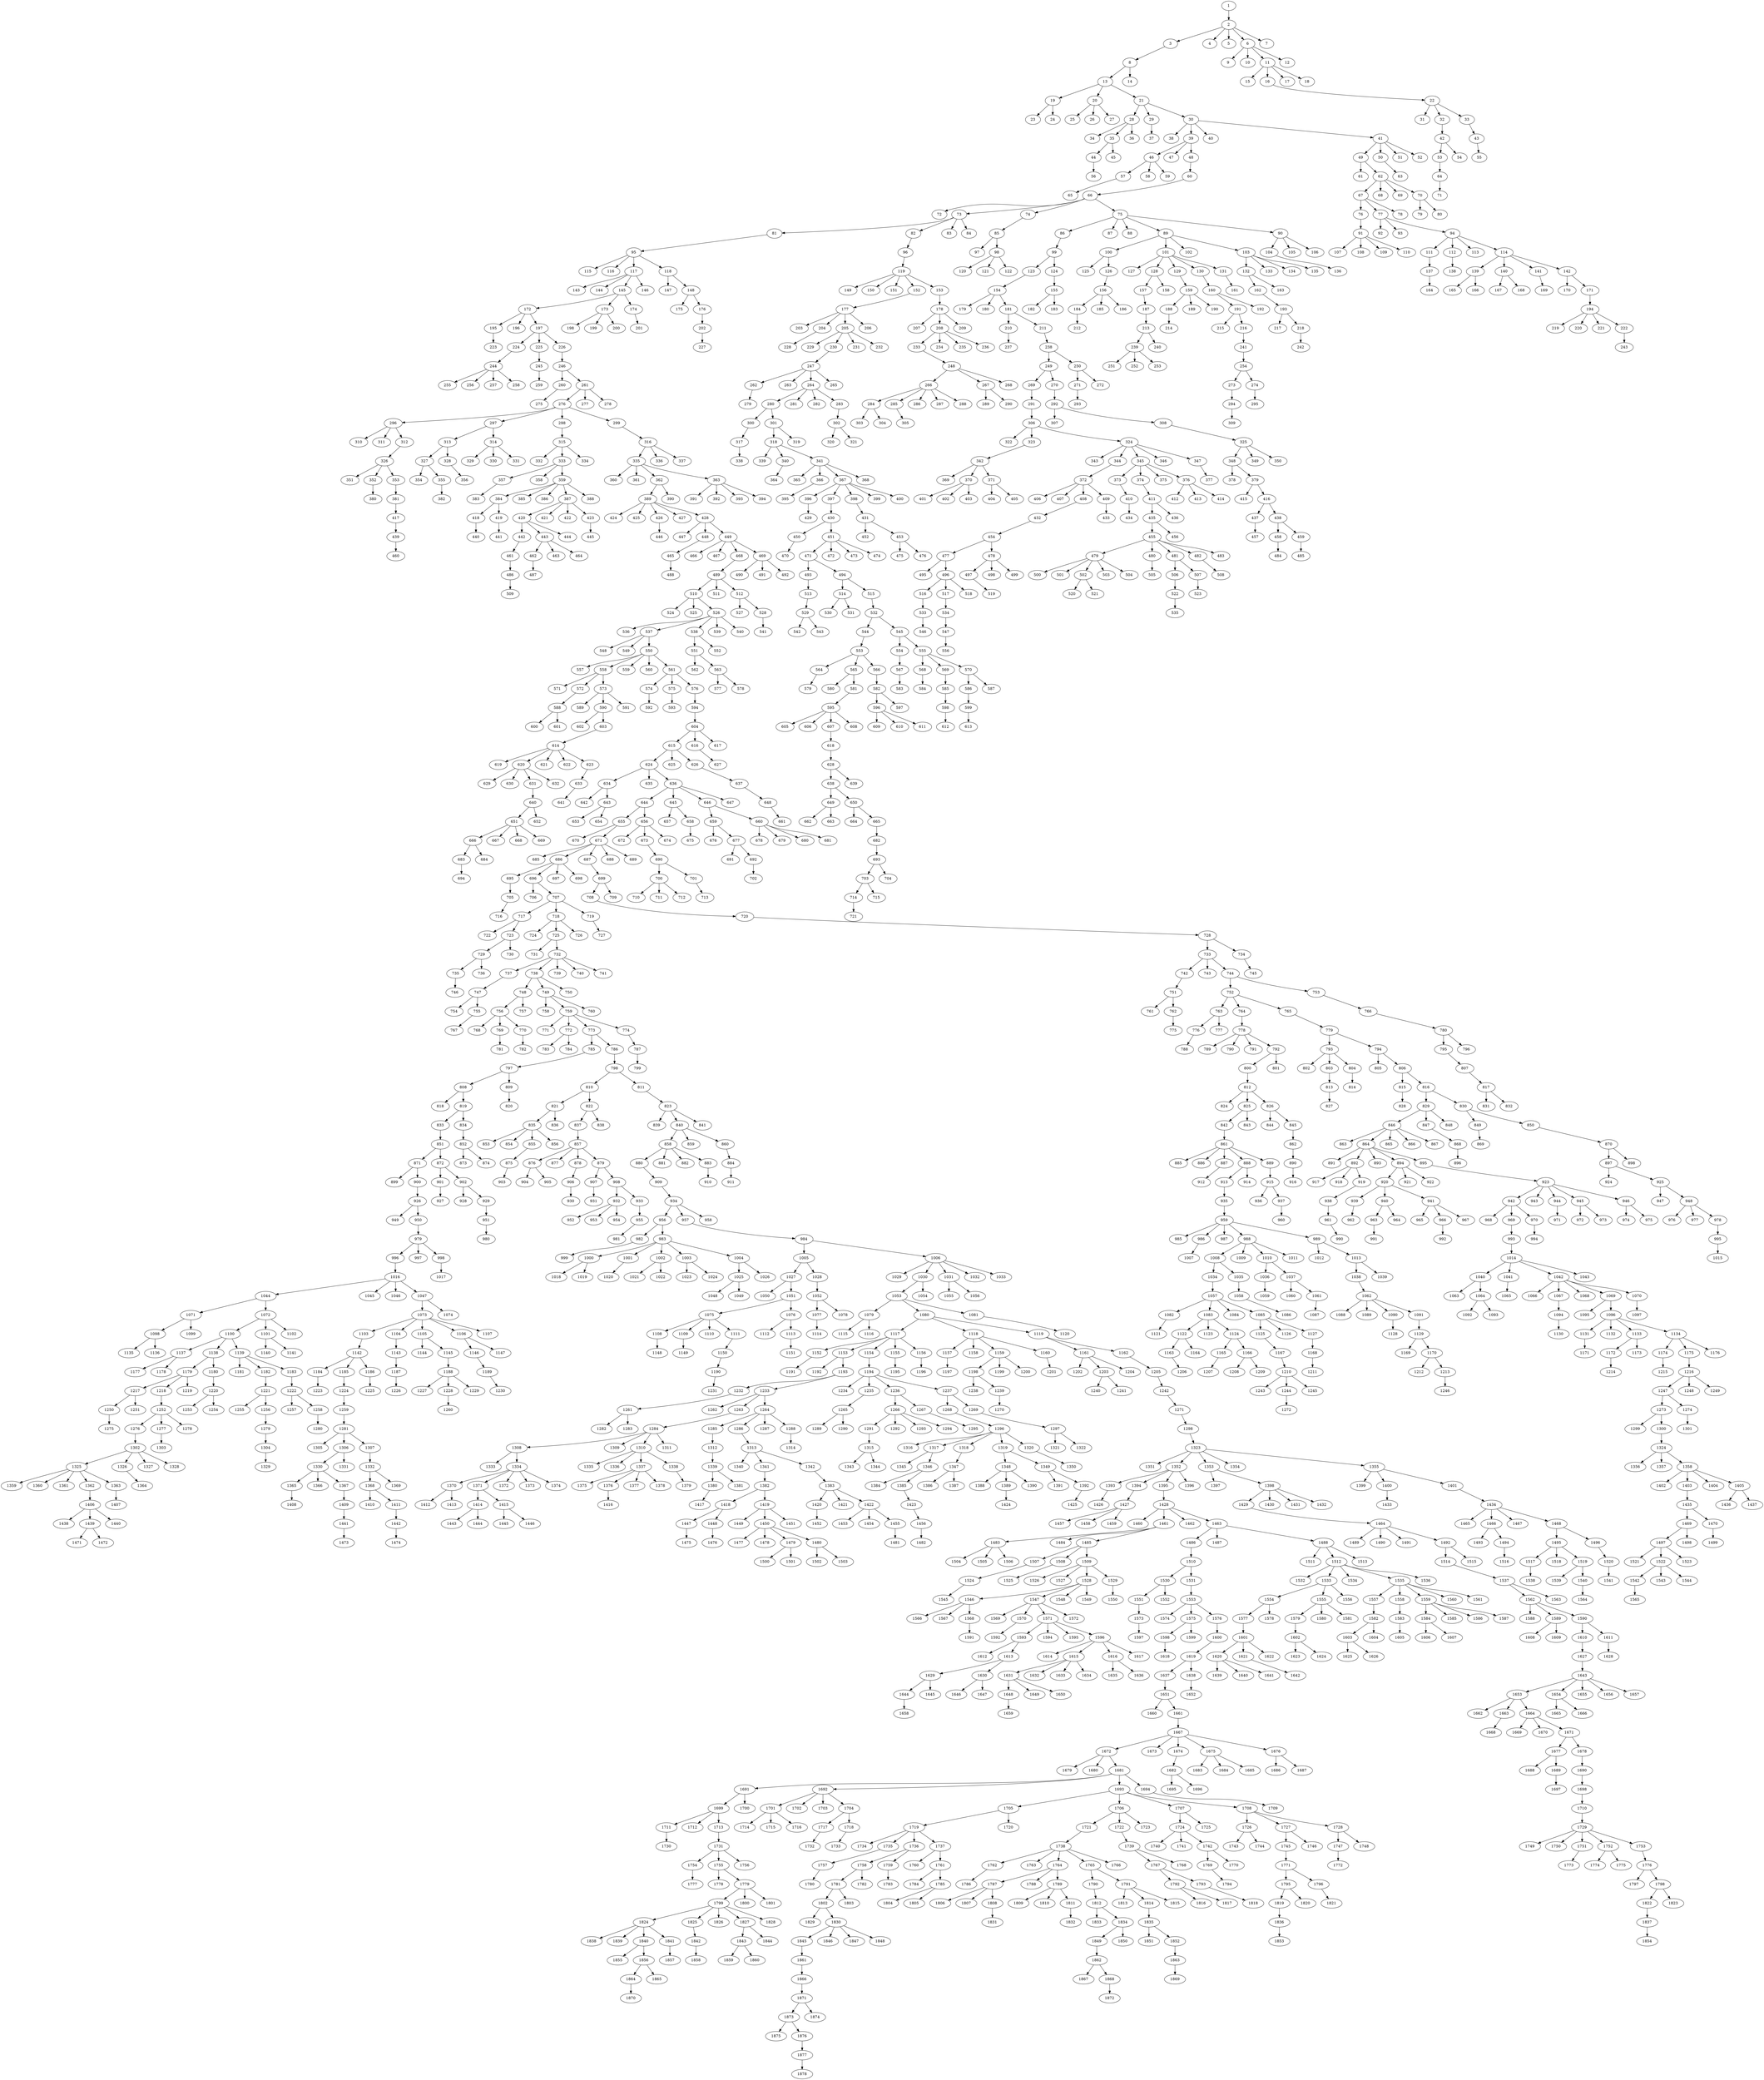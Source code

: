 digraph {139636815999384 [label=" 1 "];
139636815999440 [label=" 2 "];
139636815999496 [label=" 3 "];
139636815999552 [label=" 8 "];
139636815999608 [label=" 13 "];
139636815999664 [label=" 19 "];
139636815999720 [label=" 23 "];
139636815999664->139636815999720;
139636815999776 [label=" 24 "];
139636815999664->139636815999776;
139636815999608->139636815999664;
139636815999832 [label=" 20 "];
139636815999888 [label=" 25 "];
139636815999832->139636815999888;
139636815999944 [label=" 26 "];
139636815999832->139636815999944;
139636816000000 [label=" 27 "];
139636815999832->139636816000000;
139636815999608->139636815999832;
139636816000056 [label=" 21 "];
139636816000112 [label=" 28 "];
139636816000168 [label=" 34 "];
139636816000112->139636816000168;
139636816000224 [label=" 35 "];
139636816000280 [label=" 44 "];
139636816000336 [label=" 56 "];
139636816000280->139636816000336;
139636816000224->139636816000280;
139636816000392 [label=" 45 "];
139636816000224->139636816000392;
139636816000112->139636816000224;
139636816000448 [label=" 36 "];
139636816000112->139636816000448;
139636816000056->139636816000112;
139636816000504 [label=" 29 "];
139636816000560 [label=" 37 "];
139636816000504->139636816000560;
139636816000056->139636816000504;
139636816000616 [label=" 30 "];
139636816000672 [label=" 38 "];
139636816000616->139636816000672;
139636816000728 [label=" 39 "];
139636816000784 [label=" 46 "];
139636816000840 [label=" 57 "];
139636816000896 [label=" 65 "];
139636816000840->139636816000896;
139636816000784->139636816000840;
139636816000952 [label=" 58 "];
139636816000784->139636816000952;
139636816001008 [label=" 59 "];
139636816000784->139636816001008;
139636816000728->139636816000784;
139636816001064 [label=" 47 "];
139636816000728->139636816001064;
139636816001120 [label=" 48 "];
139636816001176 [label=" 60 "];
139636816001232 [label=" 66 "];
139636816001288 [label=" 72 "];
139636816001232->139636816001288;
139636816001344 [label=" 73 "];
139636816001400 [label=" 81 "];
139636816001456 [label=" 95 "];
139636816001512 [label=" 115 "];
139636816001456->139636816001512;
139636816001568 [label=" 116 "];
139636816001456->139636816001568;
139636816001624 [label=" 117 "];
139636816001680 [label=" 143 "];
139636816001624->139636816001680;
139636816001736 [label=" 144 "];
139636816001624->139636816001736;
139636816001792 [label=" 145 "];
139636816001848 [label=" 172 "];
139636816001904 [label=" 195 "];
139636816001960 [label=" 223 "];
139636816001904->139636816001960;
139636816001848->139636816001904;
139636816002016 [label=" 196 "];
139636816001848->139636816002016;
139636816002072 [label=" 197 "];
139636816002128 [label=" 224 "];
139636816002184 [label=" 244 "];
139636816002240 [label=" 255 "];
139636816002184->139636816002240;
139636816002296 [label=" 256 "];
139636816002184->139636816002296;
139636816002352 [label=" 257 "];
139636816002184->139636816002352;
139636816002408 [label=" 258 "];
139636816002184->139636816002408;
139636816002128->139636816002184;
139636816002072->139636816002128;
139636816002464 [label=" 225 "];
139636816002520 [label=" 245 "];
139636816002576 [label=" 259 "];
139636816002520->139636816002576;
139636816002464->139636816002520;
139636816002072->139636816002464;
139636816002632 [label=" 226 "];
139636816002688 [label=" 246 "];
139636816002744 [label=" 260 "];
139636816002800 [label=" 275 "];
139636816002744->139636816002800;
139636816002688->139636816002744;
139636816002856 [label=" 261 "];
139636816002912 [label=" 276 "];
139636816002968 [label=" 296 "];
139636816003024 [label=" 310 "];
139636816002968->139636816003024;
139636823236680 [label=" 311 "];
139636816002968->139636823236680;
139636823236736 [label=" 312 "];
139636823236792 [label=" 326 "];
139636823236848 [label=" 351 "];
139636823236792->139636823236848;
139636823236904 [label=" 352 "];
139636823236960 [label=" 380 "];
139636823236904->139636823236960;
139636823236792->139636823236904;
139636823237016 [label=" 353 "];
139636823237072 [label=" 381 "];
139636823237128 [label=" 417 "];
139636823237184 [label=" 439 "];
139636823237240 [label=" 460 "];
139636823237184->139636823237240;
139636823237128->139636823237184;
139636823237072->139636823237128;
139636823237016->139636823237072;
139636823236792->139636823237016;
139636823236736->139636823236792;
139636816002968->139636823236736;
139636816002912->139636816002968;
139636823237296 [label=" 297 "];
139636823237352 [label=" 313 "];
139636823237408 [label=" 327 "];
139636823237464 [label=" 354 "];
139636823237408->139636823237464;
139636823237520 [label=" 355 "];
139636823237576 [label=" 382 "];
139636823237520->139636823237576;
139636823237408->139636823237520;
139636823237352->139636823237408;
139636823237632 [label=" 328 "];
139636823237688 [label=" 356 "];
139636823237632->139636823237688;
139636823237352->139636823237632;
139636823237296->139636823237352;
139636823237744 [label=" 314 "];
139636823237800 [label=" 329 "];
139636823237744->139636823237800;
139636823237856 [label=" 330 "];
139636823237744->139636823237856;
139636823237912 [label=" 331 "];
139636823237744->139636823237912;
139636823237296->139636823237744;
139636816002912->139636823237296;
139636823237968 [label=" 298 "];
139636823238024 [label=" 315 "];
139636823238080 [label=" 332 "];
139636823238024->139636823238080;
139636823238136 [label=" 333 "];
139636823238192 [label=" 357 "];
139636823238248 [label=" 383 "];
139636823238192->139636823238248;
139636823238136->139636823238192;
139636823238304 [label=" 358 "];
139636823238136->139636823238304;
139636823238360 [label=" 359 "];
139636823238416 [label=" 384 "];
139636823238472 [label=" 418 "];
139636823238528 [label=" 440 "];
139636823238472->139636823238528;
139636823238416->139636823238472;
139636823238584 [label=" 419 "];
139636823238640 [label=" 441 "];
139636823238584->139636823238640;
139636823238416->139636823238584;
139636823238360->139636823238416;
139636823238696 [label=" 385 "];
139636823238360->139636823238696;
139636823238752 [label=" 386 "];
139636823238360->139636823238752;
139636823238808 [label=" 387 "];
139636823238864 [label=" 420 "];
139636823238920 [label=" 442 "];
139636823238976 [label=" 461 "];
139636823239032 [label=" 486 "];
139636823239088 [label=" 509 "];
139636823239032->139636823239088;
139636823238976->139636823239032;
139636823238920->139636823238976;
139636823238864->139636823238920;
139636823239144 [label=" 443 "];
139636823239200 [label=" 462 "];
139636823239256 [label=" 487 "];
139636823239200->139636823239256;
139636823239144->139636823239200;
139636823239312 [label=" 463 "];
139636823239144->139636823239312;
139636823239368 [label=" 464 "];
139636823239144->139636823239368;
139636823238864->139636823239144;
139636823239424 [label=" 444 "];
139636823238864->139636823239424;
139636823238808->139636823238864;
139636823239480 [label=" 421 "];
139636823238808->139636823239480;
139636823239536 [label=" 422 "];
139636823238808->139636823239536;
139636823239592 [label=" 423 "];
139636823239648 [label=" 445 "];
139636823239592->139636823239648;
139636823238808->139636823239592;
139636823238360->139636823238808;
139636823239704 [label=" 388 "];
139636823238360->139636823239704;
139636823238136->139636823238360;
139636823238024->139636823238136;
139636823239760 [label=" 334 "];
139636823238024->139636823239760;
139636823237968->139636823238024;
139636816002912->139636823237968;
139636823239816 [label=" 299 "];
139636823239872 [label=" 316 "];
139636823239928 [label=" 335 "];
139636823239984 [label=" 360 "];
139636823239928->139636823239984;
139636823240040 [label=" 361 "];
139636823239928->139636823240040;
139636823240096 [label=" 362 "];
139636823240152 [label=" 389 "];
139636823240208 [label=" 424 "];
139636823240152->139636823240208;
139636823240264 [label=" 425 "];
139636823240152->139636823240264;
139636823240320 [label=" 426 "];
139636823240376 [label=" 446 "];
139636823240320->139636823240376;
139636823240152->139636823240320;
139636823240432 [label=" 427 "];
139636823240152->139636823240432;
139636823240488 [label=" 428 "];
139636823240544 [label=" 447 "];
139636823240488->139636823240544;
139636823240600 [label=" 448 "];
139636823240656 [label=" 465 "];
139636815990856 [label=" 488 "];
139636823240656->139636815990856;
139636823240600->139636823240656;
139636823240488->139636823240600;
139636815990912 [label=" 449 "];
139636815990968 [label=" 466 "];
139636815990912->139636815990968;
139636815991024 [label=" 467 "];
139636815990912->139636815991024;
139636815991080 [label=" 468 "];
139636815991136 [label=" 489 "];
139636815991192 [label=" 510 "];
139636815991248 [label=" 524 "];
139636815991192->139636815991248;
139636815991304 [label=" 525 "];
139636815991192->139636815991304;
139636815991360 [label=" 526 "];
139636815991416 [label=" 536 "];
139636815991360->139636815991416;
139636815991472 [label=" 537 "];
139636815991528 [label=" 548 "];
139636815991472->139636815991528;
139636815991584 [label=" 549 "];
139636815991472->139636815991584;
139636815991640 [label=" 550 "];
139636815991696 [label=" 557 "];
139636815991640->139636815991696;
139636815991752 [label=" 558 "];
139636815991808 [label=" 571 "];
139636815991752->139636815991808;
139636815991864 [label=" 572 "];
139636815991920 [label=" 588 "];
139636815991976 [label=" 600 "];
139636815991920->139636815991976;
139636815992032 [label=" 601 "];
139636815991920->139636815992032;
139636815991864->139636815991920;
139636815991752->139636815991864;
139636815992088 [label=" 573 "];
139636815992144 [label=" 589 "];
139636815992088->139636815992144;
139636815992200 [label=" 590 "];
139636815992256 [label=" 602 "];
139636815992200->139636815992256;
139636815992312 [label=" 603 "];
139636815992368 [label=" 614 "];
139636815992424 [label=" 619 "];
139636815992368->139636815992424;
139636815992480 [label=" 620 "];
139636815992536 [label=" 629 "];
139636815992480->139636815992536;
139636815992592 [label=" 630 "];
139636815992480->139636815992592;
139636815992648 [label=" 631 "];
139636815992704 [label=" 640 "];
139636815992760 [label=" 651 "];
139636815992816 [label=" 666 "];
139636815992872 [label=" 683 "];
139636815992928 [label=" 694 "];
139636815992872->139636815992928;
139636815992816->139636815992872;
139636815992984 [label=" 684 "];
139636815992816->139636815992984;
139636815992760->139636815992816;
139636815993040 [label=" 667 "];
139636815992760->139636815993040;
139636815993096 [label=" 668 "];
139636815992760->139636815993096;
139636815993152 [label=" 669 "];
139636815992760->139636815993152;
139636815992704->139636815992760;
139636815993208 [label=" 652 "];
139636815992704->139636815993208;
139636815992648->139636815992704;
139636815992480->139636815992648;
139636815993264 [label=" 632 "];
139636815992480->139636815993264;
139636815992368->139636815992480;
139636815993320 [label=" 621 "];
139636815992368->139636815993320;
139636815993376 [label=" 622 "];
139636815992368->139636815993376;
139636815993432 [label=" 623 "];
139636815993488 [label=" 633 "];
139636815993544 [label=" 641 "];
139636815993488->139636815993544;
139636815993432->139636815993488;
139636815992368->139636815993432;
139636815992312->139636815992368;
139636815992200->139636815992312;
139636815992088->139636815992200;
139636815993600 [label=" 591 "];
139636815992088->139636815993600;
139636815991752->139636815992088;
139636815991640->139636815991752;
139636815993656 [label=" 559 "];
139636815991640->139636815993656;
139636815993712 [label=" 560 "];
139636815991640->139636815993712;
139636815993768 [label=" 561 "];
139636815993824 [label=" 574 "];
139636815993880 [label=" 592 "];
139636815993824->139636815993880;
139636815993768->139636815993824;
139636815993936 [label=" 575 "];
139636815993992 [label=" 593 "];
139636815993936->139636815993992;
139636815993768->139636815993936;
139636815994048 [label=" 576 "];
139636815994104 [label=" 594 "];
139636815994160 [label=" 604 "];
139636815994216 [label=" 615 "];
139636815994272 [label=" 624 "];
139636815994328 [label=" 634 "];
139636815994384 [label=" 642 "];
139636815994328->139636815994384;
139636815994440 [label=" 643 "];
139636815994496 [label=" 653 "];
139636815994440->139636815994496;
139636815994552 [label=" 654 "];
139636815994440->139636815994552;
139636815994328->139636815994440;
139636815994272->139636815994328;
139636815994608 [label=" 635 "];
139636815994272->139636815994608;
139636815994664 [label=" 636 "];
139636815994720 [label=" 644 "];
139636815994776 [label=" 655 "];
139636815994832 [label=" 670 "];
139636815994776->139636815994832;
139636815966280 [label=" 671 "];
139636815966336 [label=" 685 "];
139636815966280->139636815966336;
139636815966392 [label=" 686 "];
139636815966448 [label=" 695 "];
139636815966504 [label=" 705 "];
139636815966560 [label=" 716 "];
139636815966504->139636815966560;
139636815966448->139636815966504;
139636815966392->139636815966448;
139636815966616 [label=" 696 "];
139636815966672 [label=" 706 "];
139636815966616->139636815966672;
139636815966728 [label=" 707 "];
139636815966784 [label=" 717 "];
139636815966840 [label=" 722 "];
139636815966784->139636815966840;
139636815966896 [label=" 723 "];
139636815966952 [label=" 729 "];
139636815967008 [label=" 735 "];
139636815967064 [label=" 746 "];
139636815967008->139636815967064;
139636815966952->139636815967008;
139636815967120 [label=" 736 "];
139636815966952->139636815967120;
139636815966896->139636815966952;
139636815967176 [label=" 730 "];
139636815966896->139636815967176;
139636815966784->139636815966896;
139636815966728->139636815966784;
139636815967232 [label=" 718 "];
139636815967288 [label=" 724 "];
139636815967232->139636815967288;
139636815967344 [label=" 725 "];
139636815967400 [label=" 731 "];
139636815967344->139636815967400;
139636815967456 [label=" 732 "];
139636815967512 [label=" 737 "];
139636815967568 [label=" 747 "];
139636815967624 [label=" 754 "];
139636815967568->139636815967624;
139636815967680 [label=" 755 "];
139636815967736 [label=" 767 "];
139636815967680->139636815967736;
139636815967568->139636815967680;
139636815967512->139636815967568;
139636815967456->139636815967512;
139636815967792 [label=" 738 "];
139636815967848 [label=" 748 "];
139636815967904 [label=" 756 "];
139636815967960 [label=" 768 "];
139636815967904->139636815967960;
139636815968016 [label=" 769 "];
139636815968072 [label=" 781 "];
139636815968016->139636815968072;
139636815967904->139636815968016;
139636815968128 [label=" 770 "];
139636815968184 [label=" 782 "];
139636815968128->139636815968184;
139636815967904->139636815968128;
139636815967848->139636815967904;
139636815968240 [label=" 757 "];
139636815967848->139636815968240;
139636815967792->139636815967848;
139636815968296 [label=" 749 "];
139636815968352 [label=" 758 "];
139636815968296->139636815968352;
139636815968408 [label=" 759 "];
139636815968464 [label=" 771 "];
139636815968408->139636815968464;
139636815968520 [label=" 772 "];
139636815968576 [label=" 783 "];
139636815968520->139636815968576;
139636815968632 [label=" 784 "];
139636815968520->139636815968632;
139636815968408->139636815968520;
139636815968688 [label=" 773 "];
139636815968744 [label=" 785 "];
139636815968800 [label=" 797 "];
139636815968856 [label=" 808 "];
139636815968912 [label=" 818 "];
139636815968856->139636815968912;
139636815968968 [label=" 819 "];
139636815969024 [label=" 833 "];
139636815969080 [label=" 851 "];
139636815969136 [label=" 871 "];
139636815969192 [label=" 899 "];
139636815969136->139636815969192;
139636815969248 [label=" 900 "];
139636815969304 [label=" 926 "];
139636815969360 [label=" 949 "];
139636815969304->139636815969360;
139636815969416 [label=" 950 "];
139636815969472 [label=" 979 "];
139636815969528 [label=" 996 "];
139636815969584 [label=" 1016 "];
139636815969640 [label=" 1044 "];
139636815969696 [label=" 1071 "];
139636815969752 [label=" 1098 "];
139636815969808 [label=" 1135 "];
139636815969752->139636815969808;
139636815969864 [label=" 1136 "];
139636815969752->139636815969864;
139636815969696->139636815969752;
139636815969920 [label=" 1099 "];
139636815969696->139636815969920;
139636815969640->139636815969696;
139636815969976 [label=" 1072 "];
139636815970032 [label=" 1100 "];
139636815970088 [label=" 1137 "];
139636815970144 [label=" 1177 "];
139636815970088->139636815970144;
139636815970200 [label=" 1178 "];
139636815970088->139636815970200;
139636815970032->139636815970088;
139636815970256 [label=" 1138 "];
139636815994952 [label=" 1179 "];
139636815995008 [label=" 1217 "];
139636815995064 [label=" 1250 "];
139636815995120 [label=" 1275 "];
139636815995064->139636815995120;
139636815995008->139636815995064;
139636815995176 [label=" 1251 "];
139636815995008->139636815995176;
139636815994952->139636815995008;
139636815995232 [label=" 1218 "];
139636815995288 [label=" 1252 "];
139636815995344 [label=" 1276 "];
139636815995400 [label=" 1302 "];
139636815995456 [label=" 1325 "];
139636815995512 [label=" 1359 "];
139636815995456->139636815995512;
139636815995568 [label=" 1360 "];
139636815995456->139636815995568;
139636815995624 [label=" 1361 "];
139636815995456->139636815995624;
139636815995680 [label=" 1362 "];
139636815995736 [label=" 1406 "];
139636815995792 [label=" 1438 "];
139636815995736->139636815995792;
139636815995848 [label=" 1439 "];
139636815995904 [label=" 1471 "];
139636815995848->139636815995904;
139636815995960 [label=" 1472 "];
139636815995848->139636815995960;
139636815995736->139636815995848;
139636815996016 [label=" 1440 "];
139636815995736->139636815996016;
139636815995680->139636815995736;
139636815995456->139636815995680;
139636815996072 [label=" 1363 "];
139636815996128 [label=" 1407 "];
139636815996072->139636815996128;
139636815995456->139636815996072;
139636815995400->139636815995456;
139636815996184 [label=" 1326 "];
139636815996240 [label=" 1364 "];
139636815996184->139636815996240;
139636815995400->139636815996184;
139636815996296 [label=" 1327 "];
139636815995400->139636815996296;
139636815996352 [label=" 1328 "];
139636815995400->139636815996352;
139636815995344->139636815995400;
139636815995288->139636815995344;
139636815996408 [label=" 1277 "];
139636815996464 [label=" 1303 "];
139636815996408->139636815996464;
139636815995288->139636815996408;
139636815996520 [label=" 1278 "];
139636815995288->139636815996520;
139636815995232->139636815995288;
139636815994952->139636815995232;
139636815996576 [label=" 1219 "];
139636815994952->139636815996576;
139636815970256->139636815994952;
139636815996632 [label=" 1180 "];
139636815996688 [label=" 1220 "];
139636815996744 [label=" 1253 "];
139636815996688->139636815996744;
139636815996800 [label=" 1254 "];
139636815996688->139636815996800;
139636815996632->139636815996688;
139636815970256->139636815996632;
139636815970032->139636815970256;
139636815996856 [label=" 1139 "];
139636815996912 [label=" 1181 "];
139636815996856->139636815996912;
139636815996968 [label=" 1182 "];
139636815997024 [label=" 1221 "];
139636815997080 [label=" 1255 "];
139636815997024->139636815997080;
139636815997136 [label=" 1256 "];
139636815997192 [label=" 1279 "];
139636815997248 [label=" 1304 "];
139636815997304 [label=" 1329 "];
139636815997248->139636815997304;
139636815997192->139636815997248;
139636815997136->139636815997192;
139636815997024->139636815997136;
139636815996968->139636815997024;
139636815996856->139636815996968;
139636815997360 [label=" 1183 "];
139636815997416 [label=" 1222 "];
139636815997472 [label=" 1257 "];
139636815997416->139636815997472;
139636815997528 [label=" 1258 "];
139636815997584 [label=" 1280 "];
139636815997528->139636815997584;
139636815997416->139636815997528;
139636815997360->139636815997416;
139636815996856->139636815997360;
139636815970032->139636815996856;
139636815969976->139636815970032;
139636815997640 [label=" 1101 "];
139636815997696 [label=" 1140 "];
139636815997640->139636815997696;
139636815997752 [label=" 1141 "];
139636815997640->139636815997752;
139636815969976->139636815997640;
139636815997808 [label=" 1102 "];
139636815969976->139636815997808;
139636815969640->139636815969976;
139636815969584->139636815969640;
139636815997864 [label=" 1045 "];
139636815969584->139636815997864;
139636815997920 [label=" 1046 "];
139636815969584->139636815997920;
139636815997976 [label=" 1047 "];
139636815998032 [label=" 1073 "];
139636815998088 [label=" 1103 "];
139636815998144 [label=" 1142 "];
139636815998200 [label=" 1184 "];
139636815998256 [label=" 1223 "];
139636815998200->139636815998256;
139636815998144->139636815998200;
139636815998312 [label=" 1185 "];
139636815998368 [label=" 1224 "];
139636815998424 [label=" 1259 "];
139636815998480 [label=" 1281 "];
139636815998536 [label=" 1305 "];
139636815998480->139636815998536;
139636815998592 [label=" 1306 "];
139636815998648 [label=" 1330 "];
139636815998704 [label=" 1365 "];
139636815998760 [label=" 1408 "];
139636815998704->139636815998760;
139636815998648->139636815998704;
139636815998816 [label=" 1366 "];
139636815998648->139636815998816;
139636815998872 [label=" 1367 "];
139636815998928 [label=" 1409 "];
139636824059976 [label=" 1441 "];
139636824060032 [label=" 1473 "];
139636824059976->139636824060032;
139636815998928->139636824059976;
139636815998872->139636815998928;
139636815998648->139636815998872;
139636815998592->139636815998648;
139636824060088 [label=" 1331 "];
139636815998592->139636824060088;
139636815998480->139636815998592;
139636824060144 [label=" 1307 "];
139636824060200 [label=" 1332 "];
139636824060256 [label=" 1368 "];
139636824060312 [label=" 1410 "];
139636824060256->139636824060312;
139636824060368 [label=" 1411 "];
139636824060424 [label=" 1442 "];
139636824060480 [label=" 1474 "];
139636824060424->139636824060480;
139636824060368->139636824060424;
139636824060256->139636824060368;
139636824060200->139636824060256;
139636824060536 [label=" 1369 "];
139636824060200->139636824060536;
139636824060144->139636824060200;
139636815998480->139636824060144;
139636815998424->139636815998480;
139636815998368->139636815998424;
139636815998312->139636815998368;
139636815998144->139636815998312;
139636824060592 [label=" 1186 "];
139636824060648 [label=" 1225 "];
139636824060592->139636824060648;
139636815998144->139636824060592;
139636815998088->139636815998144;
139636815998032->139636815998088;
139636824060704 [label=" 1104 "];
139636824060760 [label=" 1143 "];
139636824060816 [label=" 1187 "];
139636824060872 [label=" 1226 "];
139636824060816->139636824060872;
139636824060760->139636824060816;
139636824060704->139636824060760;
139636815998032->139636824060704;
139636824060928 [label=" 1105 "];
139636824060984 [label=" 1144 "];
139636824060928->139636824060984;
139636824061040 [label=" 1145 "];
139636824061096 [label=" 1188 "];
139636824061152 [label=" 1227 "];
139636824061096->139636824061152;
139636824061208 [label=" 1228 "];
139636824061264 [label=" 1260 "];
139636824061208->139636824061264;
139636824061096->139636824061208;
139636824061320 [label=" 1229 "];
139636824061096->139636824061320;
139636824061040->139636824061096;
139636824060928->139636824061040;
139636815998032->139636824060928;
139636824061376 [label=" 1106 "];
139636824061432 [label=" 1146 "];
139636824061488 [label=" 1189 "];
139636824061544 [label=" 1230 "];
139636824061488->139636824061544;
139636824061432->139636824061488;
139636824061376->139636824061432;
139636824061600 [label=" 1147 "];
139636824061376->139636824061600;
139636815998032->139636824061376;
139636824061656 [label=" 1107 "];
139636815998032->139636824061656;
139636815997976->139636815998032;
139636824061712 [label=" 1074 "];
139636815997976->139636824061712;
139636815969584->139636815997976;
139636815969528->139636815969584;
139636815969472->139636815969528;
139636824061768 [label=" 997 "];
139636815969472->139636824061768;
139636824061824 [label=" 998 "];
139636824061880 [label=" 1017 "];
139636824061824->139636824061880;
139636815969472->139636824061824;
139636815969416->139636815969472;
139636815969304->139636815969416;
139636815969248->139636815969304;
139636815969136->139636815969248;
139636815969080->139636815969136;
139636824061936 [label=" 872 "];
139636824061992 [label=" 901 "];
139636824062048 [label=" 927 "];
139636824061992->139636824062048;
139636824061936->139636824061992;
139636824062104 [label=" 902 "];
139636824062160 [label=" 928 "];
139636824062104->139636824062160;
139636824062216 [label=" 929 "];
139636824062272 [label=" 951 "];
139636824062328 [label=" 980 "];
139636824062272->139636824062328;
139636824062216->139636824062272;
139636824062104->139636824062216;
139636824061936->139636824062104;
139636815969080->139636824061936;
139636815969024->139636815969080;
139636815968968->139636815969024;
139636824062384 [label=" 834 "];
139636824062440 [label=" 852 "];
139636824062496 [label=" 873 "];
139636824062440->139636824062496;
139636824062552 [label=" 874 "];
139636824062440->139636824062552;
139636824062384->139636824062440;
139636815968968->139636824062384;
139636815968856->139636815968968;
139636815968800->139636815968856;
139636824062608 [label=" 809 "];
139636824062664 [label=" 820 "];
139636824062608->139636824062664;
139636815968800->139636824062608;
139636815968744->139636815968800;
139636815968688->139636815968744;
139636824062720 [label=" 786 "];
139636824062776 [label=" 798 "];
139636824062832 [label=" 810 "];
139636824062888 [label=" 821 "];
139636824062944 [label=" 835 "];
139636824063000 [label=" 853 "];
139636824062944->139636824063000;
139636824063056 [label=" 854 "];
139636824062944->139636824063056;
139636824063112 [label=" 855 "];
139636824063168 [label=" 875 "];
139636824063224 [label=" 903 "];
139636824063168->139636824063224;
139636824063112->139636824063168;
139636824062944->139636824063112;
139636824063280 [label=" 856 "];
139636824062944->139636824063280;
139636824062888->139636824062944;
139636824063336 [label=" 836 "];
139636824062888->139636824063336;
139636824062832->139636824062888;
139636824063392 [label=" 822 "];
139636824063448 [label=" 837 "];
139636824063504 [label=" 857 "];
139636824063560 [label=" 876 "];
139636824063616 [label=" 904 "];
139636824063560->139636824063616;
139636824063672 [label=" 905 "];
139636824063560->139636824063672;
139636824063504->139636824063560;
139636824063728 [label=" 877 "];
139636824063504->139636824063728;
139636824063784 [label=" 878 "];
139636824063840 [label=" 906 "];
139636824063896 [label=" 930 "];
139636824063840->139636824063896;
139636824063784->139636824063840;
139636824063504->139636824063784;
139636824063952 [label=" 879 "];
139636823883848 [label=" 907 "];
139636823883904 [label=" 931 "];
139636823883848->139636823883904;
139636824063952->139636823883848;
139636823883960 [label=" 908 "];
139636823884016 [label=" 932 "];
139636823884072 [label=" 952 "];
139636823884016->139636823884072;
139636823884128 [label=" 953 "];
139636823884016->139636823884128;
139636823884184 [label=" 954 "];
139636823884016->139636823884184;
139636823883960->139636823884016;
139636823884240 [label=" 933 "];
139636823884296 [label=" 955 "];
139636823884352 [label=" 981 "];
139636823884296->139636823884352;
139636823884240->139636823884296;
139636823883960->139636823884240;
139636824063952->139636823883960;
139636824063504->139636824063952;
139636824063448->139636824063504;
139636824063392->139636824063448;
139636823884408 [label=" 838 "];
139636824063392->139636823884408;
139636824062832->139636824063392;
139636824062776->139636824062832;
139636823884464 [label=" 811 "];
139636823884520 [label=" 823 "];
139636823884576 [label=" 839 "];
139636823884520->139636823884576;
139636823884632 [label=" 840 "];
139636823884688 [label=" 858 "];
139636823884744 [label=" 880 "];
139636823884800 [label=" 909 "];
139636823884856 [label=" 934 "];
139636823884912 [label=" 956 "];
139636823884968 [label=" 982 "];
139636823885024 [label=" 999 "];
139636823884968->139636823885024;
139636823884912->139636823884968;
139636823885080 [label=" 983 "];
139636823885136 [label=" 1000 "];
139636823885192 [label=" 1018 "];
139636823885136->139636823885192;
139636823885248 [label=" 1019 "];
139636823885136->139636823885248;
139636823885080->139636823885136;
139636823885304 [label=" 1001 "];
139636823885360 [label=" 1020 "];
139636823885304->139636823885360;
139636823885080->139636823885304;
139636823885416 [label=" 1002 "];
139636823885472 [label=" 1021 "];
139636823885416->139636823885472;
139636823885528 [label=" 1022 "];
139636823885416->139636823885528;
139636823885080->139636823885416;
139636823885584 [label=" 1003 "];
139636823885640 [label=" 1023 "];
139636823885584->139636823885640;
139636823885696 [label=" 1024 "];
139636823885584->139636823885696;
139636823885080->139636823885584;
139636823885752 [label=" 1004 "];
139636823885808 [label=" 1025 "];
139636823885864 [label=" 1048 "];
139636823885808->139636823885864;
139636823885920 [label=" 1049 "];
139636823885808->139636823885920;
139636823885752->139636823885808;
139636823885976 [label=" 1026 "];
139636823885752->139636823885976;
139636823885080->139636823885752;
139636823884912->139636823885080;
139636823884856->139636823884912;
139636823886032 [label=" 957 "];
139636823886088 [label=" 984 "];
139636823886144 [label=" 1005 "];
139636823886200 [label=" 1027 "];
139636823886256 [label=" 1050 "];
139636823886200->139636823886256;
139636823886312 [label=" 1051 "];
139636823886368 [label=" 1075 "];
139636823886424 [label=" 1108 "];
139636823886480 [label=" 1148 "];
139636823886424->139636823886480;
139636823886368->139636823886424;
139636823886536 [label=" 1109 "];
139636823886592 [label=" 1149 "];
139636823886536->139636823886592;
139636823886368->139636823886536;
139636823886648 [label=" 1110 "];
139636823886368->139636823886648;
139636823886704 [label=" 1111 "];
139636823886760 [label=" 1150 "];
139636823886816 [label=" 1190 "];
139636823886872 [label=" 1231 "];
139636823886816->139636823886872;
139636823886760->139636823886816;
139636823886704->139636823886760;
139636823886368->139636823886704;
139636823886312->139636823886368;
139636823886928 [label=" 1076 "];
139636823886984 [label=" 1112 "];
139636823886928->139636823886984;
139636823887040 [label=" 1113 "];
139636823887096 [label=" 1151 "];
139636823887040->139636823887096;
139636823886928->139636823887040;
139636823886312->139636823886928;
139636823886200->139636823886312;
139636823886144->139636823886200;
139636823887152 [label=" 1028 "];
139636823887208 [label=" 1052 "];
139636823887264 [label=" 1077 "];
139636823887320 [label=" 1114 "];
139636823887264->139636823887320;
139636823887208->139636823887264;
139636823887376 [label=" 1078 "];
139636823887208->139636823887376;
139636823887152->139636823887208;
139636823886144->139636823887152;
139636823886088->139636823886144;
139636823887432 [label=" 1006 "];
139636823887488 [label=" 1029 "];
139636823887432->139636823887488;
139636823887544 [label=" 1030 "];
139636823887600 [label=" 1053 "];
139636823887656 [label=" 1079 "];
139636823887712 [label=" 1115 "];
139636823887656->139636823887712;
139636823887768 [label=" 1116 "];
139636823887656->139636823887768;
139636823887600->139636823887656;
139636823887824 [label=" 1080 "];
139636823920712 [label=" 1117 "];
139636823920768 [label=" 1152 "];
139636823920824 [label=" 1191 "];
139636823920768->139636823920824;
139636823920712->139636823920768;
139636823920880 [label=" 1153 "];
139636823920936 [label=" 1192 "];
139636823920880->139636823920936;
139636823920992 [label=" 1193 "];
139636823921048 [label=" 1232 "];
139636823921104 [label=" 1261 "];
139636823921160 [label=" 1282 "];
139636823921104->139636823921160;
139636823921216 [label=" 1283 "];
139636823921104->139636823921216;
139636823921048->139636823921104;
139636823920992->139636823921048;
139636823921272 [label=" 1233 "];
139636823921328 [label=" 1262 "];
139636823921272->139636823921328;
139636823921384 [label=" 1263 "];
139636823921440 [label=" 1284 "];
139636823921496 [label=" 1308 "];
139636823921552 [label=" 1333 "];
139636823921496->139636823921552;
139636823921608 [label=" 1334 "];
139636823921664 [label=" 1370 "];
139636823921720 [label=" 1412 "];
139636823921664->139636823921720;
139636823921776 [label=" 1413 "];
139636823921664->139636823921776;
139636823921608->139636823921664;
139636823921832 [label=" 1371 "];
139636823921888 [label=" 1414 "];
139636823921944 [label=" 1443 "];
139636823921888->139636823921944;
139636823922000 [label=" 1444 "];
139636823921888->139636823922000;
139636823921832->139636823921888;
139636823922056 [label=" 1415 "];
139636823922112 [label=" 1445 "];
139636823922056->139636823922112;
139636823922168 [label=" 1446 "];
139636823922056->139636823922168;
139636823921832->139636823922056;
139636823921608->139636823921832;
139636823922224 [label=" 1372 "];
139636823921608->139636823922224;
139636823922280 [label=" 1373 "];
139636823921608->139636823922280;
139636823922336 [label=" 1374 "];
139636823921608->139636823922336;
139636823921496->139636823921608;
139636823921440->139636823921496;
139636823922392 [label=" 1309 "];
139636823921440->139636823922392;
139636823922448 [label=" 1310 "];
139636823922504 [label=" 1335 "];
139636823922448->139636823922504;
139636823922560 [label=" 1336 "];
139636823922448->139636823922560;
139636823922616 [label=" 1337 "];
139636823922672 [label=" 1375 "];
139636823922616->139636823922672;
139636823922728 [label=" 1376 "];
139636823922784 [label=" 1416 "];
139636823922728->139636823922784;
139636823922616->139636823922728;
139636823922840 [label=" 1377 "];
139636823922616->139636823922840;
139636823922896 [label=" 1378 "];
139636823922616->139636823922896;
139636823922448->139636823922616;
139636823922952 [label=" 1338 "];
139636823923008 [label=" 1379 "];
139636823922952->139636823923008;
139636823922448->139636823922952;
139636823921440->139636823922448;
139636823923064 [label=" 1311 "];
139636823921440->139636823923064;
139636823921384->139636823921440;
139636823921272->139636823921384;
139636823923120 [label=" 1264 "];
139636823923176 [label=" 1285 "];
139636823923232 [label=" 1312 "];
139636823923288 [label=" 1339 "];
139636823923344 [label=" 1380 "];
139636823923400 [label=" 1417 "];
139636823923344->139636823923400;
139636823923288->139636823923344;
139636823923456 [label=" 1381 "];
139636823923288->139636823923456;
139636823923232->139636823923288;
139636823923176->139636823923232;
139636823923120->139636823923176;
139636823923512 [label=" 1286 "];
139636823923568 [label=" 1313 "];
139636823923624 [label=" 1340 "];
139636823923568->139636823923624;
139636823923680 [label=" 1341 "];
139636823923736 [label=" 1382 "];
139636823923792 [label=" 1418 "];
139636823923848 [label=" 1447 "];
139636823923904 [label=" 1475 "];
139636823923848->139636823923904;
139636823923792->139636823923848;
139636823923960 [label=" 1448 "];
139636823924016 [label=" 1476 "];
139636823923960->139636823924016;
139636823923792->139636823923960;
139636823923736->139636823923792;
139636823924072 [label=" 1419 "];
139636823924128 [label=" 1449 "];
139636823924072->139636823924128;
139636823924184 [label=" 1450 "];
139636823924240 [label=" 1477 "];
139636823924184->139636823924240;
139636823924296 [label=" 1478 "];
139636823924184->139636823924296;
139636823924352 [label=" 1479 "];
139636823924408 [label=" 1500 "];
139636823924352->139636823924408;
139636823924464 [label=" 1501 "];
139636823924352->139636823924464;
139636823924184->139636823924352;
139636823924520 [label=" 1480 "];
139636823924576 [label=" 1502 "];
139636823924520->139636823924576;
139636823924632 [label=" 1503 "];
139636823924520->139636823924632;
139636823924184->139636823924520;
139636823924072->139636823924184;
139636823924688 [label=" 1451 "];
139636823924072->139636823924688;
139636823923736->139636823924072;
139636823923680->139636823923736;
139636823923568->139636823923680;
139636824088648 [label=" 1342 "];
139636824088704 [label=" 1383 "];
139636824088760 [label=" 1420 "];
139636824088816 [label=" 1452 "];
139636824088760->139636824088816;
139636824088704->139636824088760;
139636824088872 [label=" 1421 "];
139636824088704->139636824088872;
139636824088928 [label=" 1422 "];
139636824088984 [label=" 1453 "];
139636824088928->139636824088984;
139636824089040 [label=" 1454 "];
139636824088928->139636824089040;
139636824089096 [label=" 1455 "];
139636824089152 [label=" 1481 "];
139636824089096->139636824089152;
139636824088928->139636824089096;
139636824088704->139636824088928;
139636824088648->139636824088704;
139636823923568->139636824088648;
139636823923512->139636823923568;
139636823923120->139636823923512;
139636824089208 [label=" 1287 "];
139636823923120->139636824089208;
139636824089264 [label=" 1288 "];
139636824089320 [label=" 1314 "];
139636824089264->139636824089320;
139636823923120->139636824089264;
139636823921272->139636823923120;
139636823920992->139636823921272;
139636823920880->139636823920992;
139636823920712->139636823920880;
139636824089376 [label=" 1154 "];
139636824089432 [label=" 1194 "];
139636824089488 [label=" 1234 "];
139636824089432->139636824089488;
139636824089544 [label=" 1235 "];
139636824089600 [label=" 1265 "];
139636824089656 [label=" 1289 "];
139636824089600->139636824089656;
139636824089712 [label=" 1290 "];
139636824089600->139636824089712;
139636824089544->139636824089600;
139636824089432->139636824089544;
139636824089768 [label=" 1236 "];
139636824089824 [label=" 1266 "];
139636824089880 [label=" 1291 "];
139636824089936 [label=" 1315 "];
139636824089992 [label=" 1343 "];
139636824089936->139636824089992;
139636824090048 [label=" 1344 "];
139636824089936->139636824090048;
139636824089880->139636824089936;
139636824089824->139636824089880;
139636824090104 [label=" 1292 "];
139636824089824->139636824090104;
139636824090160 [label=" 1293 "];
139636824089824->139636824090160;
139636824090216 [label=" 1294 "];
139636824089824->139636824090216;
139636824089768->139636824089824;
139636824090272 [label=" 1267 "];
139636824090328 [label=" 1295 "];
139636824090272->139636824090328;
139636824089768->139636824090272;
139636824089432->139636824089768;
139636824090384 [label=" 1237 "];
139636824090440 [label=" 1268 "];
139636824090496 [label=" 1296 "];
139636824090552 [label=" 1316 "];
139636824090496->139636824090552;
139636824090608 [label=" 1317 "];
139636824090664 [label=" 1345 "];
139636824090608->139636824090664;
139636824090720 [label=" 1346 "];
139636824090776 [label=" 1384 "];
139636824090720->139636824090776;
139636824090832 [label=" 1385 "];
139636824090888 [label=" 1423 "];
139636824090944 [label=" 1456 "];
139636824091000 [label=" 1482 "];
139636824090944->139636824091000;
139636824090888->139636824090944;
139636824090832->139636824090888;
139636824090720->139636824090832;
139636824090608->139636824090720;
139636824090496->139636824090608;
139636824091056 [label=" 1318 "];
139636824091112 [label=" 1347 "];
139636824091168 [label=" 1386 "];
139636824091112->139636824091168;
139636824091224 [label=" 1387 "];
139636824091112->139636824091224;
139636824091056->139636824091112;
139636824090496->139636824091056;
139636824091280 [label=" 1319 "];
139636824091336 [label=" 1348 "];
139636824091392 [label=" 1388 "];
139636824091336->139636824091392;
139636824091448 [label=" 1389 "];
139636824091504 [label=" 1424 "];
139636824091448->139636824091504;
139636824091336->139636824091448;
139636824091560 [label=" 1390 "];
139636824091336->139636824091560;
139636824091280->139636824091336;
139636824091616 [label=" 1349 "];
139636824091672 [label=" 1391 "];
139636824091616->139636824091672;
139636824091728 [label=" 1392 "];
139636824091784 [label=" 1425 "];
139636824091728->139636824091784;
139636824091616->139636824091728;
139636824091280->139636824091616;
139636824090496->139636824091280;
139636824091840 [label=" 1320 "];
139636824091896 [label=" 1350 "];
139636824091840->139636824091896;
139636824090496->139636824091840;
139636824090440->139636824090496;
139636824090384->139636824090440;
139636824091952 [label=" 1269 "];
139636824092008 [label=" 1297 "];
139636824092064 [label=" 1321 "];
139636824092008->139636824092064;
139636824092120 [label=" 1322 "];
139636824092008->139636824092120;
139636824091952->139636824092008;
139636824090384->139636824091952;
139636824089432->139636824090384;
139636824089376->139636824089432;
139636823920712->139636824089376;
139636824092176 [label=" 1155 "];
139636824092232 [label=" 1195 "];
139636824092176->139636824092232;
139636823920712->139636824092176;
139636824092288 [label=" 1156 "];
139636824092344 [label=" 1196 "];
139636824092288->139636824092344;
139636823920712->139636824092288;
139636823887824->139636823920712;
139636824092400 [label=" 1118 "];
139636824092456 [label=" 1157 "];
139636824092512 [label=" 1197 "];
139636824092456->139636824092512;
139636824092400->139636824092456;
139636824092568 [label=" 1158 "];
139636824092400->139636824092568;
139636824092624 [label=" 1159 "];
139636824010824 [label=" 1198 "];
139636824010880 [label=" 1238 "];
139636824010824->139636824010880;
139636824010936 [label=" 1239 "];
139636824010992 [label=" 1270 "];
139636824010936->139636824010992;
139636824010824->139636824010936;
139636824092624->139636824010824;
139636824011048 [label=" 1199 "];
139636824092624->139636824011048;
139636824011104 [label=" 1200 "];
139636824092624->139636824011104;
139636824092400->139636824092624;
139636824011160 [label=" 1160 "];
139636824011216 [label=" 1201 "];
139636824011160->139636824011216;
139636824092400->139636824011160;
139636823887824->139636824092400;
139636824011272 [label=" 1119 "];
139636824011328 [label=" 1161 "];
139636824011384 [label=" 1202 "];
139636824011328->139636824011384;
139636824011440 [label=" 1203 "];
139636824011496 [label=" 1240 "];
139636824011440->139636824011496;
139636824011552 [label=" 1241 "];
139636824011440->139636824011552;
139636824011328->139636824011440;
139636824011608 [label=" 1204 "];
139636824011328->139636824011608;
139636824011272->139636824011328;
139636824011664 [label=" 1162 "];
139636824011720 [label=" 1205 "];
139636824011776 [label=" 1242 "];
139636824011832 [label=" 1271 "];
139636824011888 [label=" 1298 "];
139636824011944 [label=" 1323 "];
139636824012000 [label=" 1351 "];
139636824011944->139636824012000;
139636824012056 [label=" 1352 "];
139636824012112 [label=" 1393 "];
139636824012168 [label=" 1426 "];
139636824012112->139636824012168;
139636824012056->139636824012112;
139636824012224 [label=" 1394 "];
139636824012280 [label=" 1427 "];
139636824012336 [label=" 1457 "];
139636824012280->139636824012336;
139636824012392 [label=" 1458 "];
139636824012280->139636824012392;
139636824012448 [label=" 1459 "];
139636824012280->139636824012448;
139636824012224->139636824012280;
139636824012056->139636824012224;
139636824012504 [label=" 1395 "];
139636824012560 [label=" 1428 "];
139636824012616 [label=" 1460 "];
139636824012560->139636824012616;
139636824012672 [label=" 1461 "];
139636824012728 [label=" 1483 "];
139636824012784 [label=" 1504 "];
139636824012728->139636824012784;
139636824012840 [label=" 1505 "];
139636824012728->139636824012840;
139636824012896 [label=" 1506 "];
139636824012728->139636824012896;
139636824012672->139636824012728;
139636824012952 [label=" 1484 "];
139636824012672->139636824012952;
139636824013008 [label=" 1485 "];
139636824013064 [label=" 1507 "];
139636824013120 [label=" 1524 "];
139636824013176 [label=" 1545 "];
139636824013120->139636824013176;
139636824013064->139636824013120;
139636824013008->139636824013064;
139636824013232 [label=" 1508 "];
139636824013288 [label=" 1525 "];
139636824013232->139636824013288;
139636824013008->139636824013232;
139636824013344 [label=" 1509 "];
139636824013400 [label=" 1526 "];
139636824013344->139636824013400;
139636824013456 [label=" 1527 "];
139636824013344->139636824013456;
139636824013512 [label=" 1528 "];
139636824013568 [label=" 1546 "];
139636824013624 [label=" 1566 "];
139636824013568->139636824013624;
139636824013680 [label=" 1567 "];
139636824013568->139636824013680;
139636824013736 [label=" 1568 "];
139636824013792 [label=" 1591 "];
139636824013736->139636824013792;
139636824013568->139636824013736;
139636824013512->139636824013568;
139636824013848 [label=" 1547 "];
139636824013904 [label=" 1569 "];
139636824013848->139636824013904;
139636824013960 [label=" 1570 "];
139636824014016 [label=" 1592 "];
139636824013960->139636824014016;
139636824013848->139636824013960;
139636824014072 [label=" 1571 "];
139636824014128 [label=" 1593 "];
139636824014184 [label=" 1612 "];
139636824014128->139636824014184;
139636824014240 [label=" 1613 "];
139636824014296 [label=" 1629 "];
139636824014352 [label=" 1644 "];
139636824014408 [label=" 1658 "];
139636824014352->139636824014408;
139636824014296->139636824014352;
139636824014464 [label=" 1645 "];
139636824014296->139636824014464;
139636824014240->139636824014296;
139636824014520 [label=" 1630 "];
139636824014576 [label=" 1646 "];
139636824014520->139636824014576;
139636824014632 [label=" 1647 "];
139636824014520->139636824014632;
139636824014240->139636824014520;
139636824014128->139636824014240;
139636824014072->139636824014128;
139636824014688 [label=" 1594 "];
139636824014072->139636824014688;
139636824014744 [label=" 1595 "];
139636824014072->139636824014744;
139636824014800 [label=" 1596 "];
139636892602440 [label=" 1614 "];
139636824014800->139636892602440;
139636892602496 [label=" 1615 "];
139636892602552 [label=" 1631 "];
139636892602608 [label=" 1648 "];
139636892602664 [label=" 1659 "];
139636892602608->139636892602664;
139636892602552->139636892602608;
139636892602720 [label=" 1649 "];
139636892602552->139636892602720;
139636892602776 [label=" 1650 "];
139636892602552->139636892602776;
139636892602496->139636892602552;
139636892602832 [label=" 1632 "];
139636892602496->139636892602832;
139636892602888 [label=" 1633 "];
139636892602496->139636892602888;
139636892602944 [label=" 1634 "];
139636892602496->139636892602944;
139636824014800->139636892602496;
139636892603000 [label=" 1616 "];
139636892603056 [label=" 1635 "];
139636892603000->139636892603056;
139636892603112 [label=" 1636 "];
139636892603000->139636892603112;
139636824014800->139636892603000;
139636892603168 [label=" 1617 "];
139636824014800->139636892603168;
139636824014072->139636824014800;
139636824013848->139636824014072;
139636892603224 [label=" 1572 "];
139636824013848->139636892603224;
139636824013512->139636824013848;
139636892603280 [label=" 1548 "];
139636824013512->139636892603280;
139636892603336 [label=" 1549 "];
139636824013512->139636892603336;
139636824013344->139636824013512;
139636892603392 [label=" 1529 "];
139636892603448 [label=" 1550 "];
139636892603392->139636892603448;
139636824013344->139636892603392;
139636824013008->139636824013344;
139636824012672->139636824013008;
139636824012560->139636824012672;
139636892603504 [label=" 1462 "];
139636824012560->139636892603504;
139636892603560 [label=" 1463 "];
139636892603616 [label=" 1486 "];
139636892603672 [label=" 1510 "];
139636892603728 [label=" 1530 "];
139636892603784 [label=" 1551 "];
139636892603840 [label=" 1573 "];
139636892603896 [label=" 1597 "];
139636892603840->139636892603896;
139636892603784->139636892603840;
139636892603728->139636892603784;
139636892603952 [label=" 1552 "];
139636892603728->139636892603952;
139636892603672->139636892603728;
139636892604008 [label=" 1531 "];
139636892604064 [label=" 1553 "];
139636892604120 [label=" 1574 "];
139636892604064->139636892604120;
139636892604176 [label=" 1575 "];
139636892604232 [label=" 1598 "];
139636892604288 [label=" 1618 "];
139636892604232->139636892604288;
139636892604176->139636892604232;
139636892604344 [label=" 1599 "];
139636892604176->139636892604344;
139636892604064->139636892604176;
139636892604400 [label=" 1576 "];
139636892604456 [label=" 1600 "];
139636892604512 [label=" 1619 "];
139636892604568 [label=" 1637 "];
139636892604624 [label=" 1651 "];
139636892604680 [label=" 1660 "];
139636892604624->139636892604680;
139636892604736 [label=" 1661 "];
139636892604792 [label=" 1667 "];
139636892604848 [label=" 1672 "];
139636892604904 [label=" 1679 "];
139636892604848->139636892604904;
139636892604960 [label=" 1680 "];
139636892604848->139636892604960;
139636892605016 [label=" 1681 "];
139636892605072 [label=" 1691 "];
139636892605128 [label=" 1699 "];
139636892605184 [label=" 1711 "];
139636892605240 [label=" 1730 "];
139636892605184->139636892605240;
139636892605128->139636892605184;
139636892605296 [label=" 1712 "];
139636892605128->139636892605296;
139636892605352 [label=" 1713 "];
139636892605408 [label=" 1731 "];
139636892605464 [label=" 1754 "];
139636892605520 [label=" 1777 "];
139636892605464->139636892605520;
139636892605408->139636892605464;
139636892605576 [label=" 1755 "];
139636892605632 [label=" 1778 "];
139636892605576->139636892605632;
139636892605688 [label=" 1779 "];
139636892605744 [label=" 1799 "];
139636892605800 [label=" 1824 "];
139636892605856 [label=" 1838 "];
139636892605800->139636892605856;
139636892605912 [label=" 1839 "];
139636892605800->139636892605912;
139636892605968 [label=" 1840 "];
139636892606024 [label=" 1855 "];
139636892605968->139636892606024;
139636892606080 [label=" 1856 "];
139636892606136 [label=" 1864 "];
139636892606192 [label=" 1870 "];
139636892606136->139636892606192;
139636892606080->139636892606136;
139636892606248 [label=" 1865 "];
139636892606080->139636892606248;
139636892605968->139636892606080;
139636892605800->139636892605968;
139636892606304 [label=" 1841 "];
139636892606360 [label=" 1857 "];
139636892606304->139636892606360;
139636892605800->139636892606304;
139636892605744->139636892605800;
139636892606416 [label=" 1825 "];
139636892573768 [label=" 1842 "];
139636892573824 [label=" 1858 "];
139636892573768->139636892573824;
139636892606416->139636892573768;
139636892605744->139636892606416;
139636892573880 [label=" 1826 "];
139636892605744->139636892573880;
139636892573936 [label=" 1827 "];
139636892573992 [label=" 1843 "];
139636892574048 [label=" 1859 "];
139636892573992->139636892574048;
139636892574104 [label=" 1860 "];
139636892573992->139636892574104;
139636892573936->139636892573992;
139636892574160 [label=" 1844 "];
139636892573936->139636892574160;
139636892605744->139636892573936;
139636892574216 [label=" 1828 "];
139636892605744->139636892574216;
139636892605688->139636892605744;
139636892574272 [label=" 1800 "];
139636892605688->139636892574272;
139636892574328 [label=" 1801 "];
139636892605688->139636892574328;
139636892605576->139636892605688;
139636892605408->139636892605576;
139636892574384 [label=" 1756 "];
139636892605408->139636892574384;
139636892605352->139636892605408;
139636892605128->139636892605352;
139636892605072->139636892605128;
139636892574440 [label=" 1700 "];
139636892605072->139636892574440;
139636892605016->139636892605072;
139636892574496 [label=" 1692 "];
139636892574552 [label=" 1701 "];
139636892574608 [label=" 1714 "];
139636892574552->139636892574608;
139636892574664 [label=" 1715 "];
139636892574552->139636892574664;
139636892574720 [label=" 1716 "];
139636892574552->139636892574720;
139636892574496->139636892574552;
139636892574776 [label=" 1702 "];
139636892574496->139636892574776;
139636892574832 [label=" 1703 "];
139636892574496->139636892574832;
139636892574888 [label=" 1704 "];
139636892574944 [label=" 1717 "];
139636892575000 [label=" 1732 "];
139636892574944->139636892575000;
139636892574888->139636892574944;
139636892575056 [label=" 1718 "];
139636892575112 [label=" 1733 "];
139636892575056->139636892575112;
139636892574888->139636892575056;
139636892574496->139636892574888;
139636892605016->139636892574496;
139636892575168 [label=" 1693 "];
139636892575224 [label=" 1705 "];
139636892575280 [label=" 1719 "];
139636892575336 [label=" 1734 "];
139636892575280->139636892575336;
139636892575392 [label=" 1735 "];
139636892575448 [label=" 1757 "];
139636892575504 [label=" 1780 "];
139636892575448->139636892575504;
139636892575392->139636892575448;
139636892575280->139636892575392;
139636892575560 [label=" 1736 "];
139636892575616 [label=" 1758 "];
139636892575672 [label=" 1781 "];
139636892575728 [label=" 1802 "];
139636892575784 [label=" 1829 "];
139636892575728->139636892575784;
139636892575840 [label=" 1830 "];
139636892575896 [label=" 1845 "];
139636892575952 [label=" 1861 "];
139636892576008 [label=" 1866 "];
139636892576064 [label=" 1871 "];
139636892576120 [label=" 1873 "];
139636892576176 [label=" 1875 "];
139636892576120->139636892576176;
139636892576232 [label=" 1876 "];
139636892576288 [label=" 1877 "];
139636892576344 [label=" 1878 "];
139636892576288->139636892576344;
139636892576232->139636892576288;
139636892576120->139636892576232;
139636892576064->139636892576120;
139636892576400 [label=" 1874 "];
139636892576064->139636892576400;
139636892576008->139636892576064;
139636892575952->139636892576008;
139636892575896->139636892575952;
139636892575840->139636892575896;
139636892576456 [label=" 1846 "];
139636892575840->139636892576456;
139636892576512 [label=" 1847 "];
139636892575840->139636892576512;
139636892576568 [label=" 1848 "];
139636892575840->139636892576568;
139636892575728->139636892575840;
139636892575672->139636892575728;
139636892576624 [label=" 1803 "];
139636892575672->139636892576624;
139636892575616->139636892575672;
139636892576680 [label=" 1782 "];
139636892575616->139636892576680;
139636892575560->139636892575616;
139636892576736 [label=" 1759 "];
139636892576792 [label=" 1783 "];
139636892576736->139636892576792;
139636892575560->139636892576736;
139636892575280->139636892575560;
139636892576848 [label=" 1737 "];
139636892576904 [label=" 1760 "];
139636892576848->139636892576904;
139636892576960 [label=" 1761 "];
139636892577016 [label=" 1784 "];
139636892576960->139636892577016;
139636892577072 [label=" 1785 "];
139636892577128 [label=" 1804 "];
139636892577072->139636892577128;
139636892577184 [label=" 1805 "];
139636892577072->139636892577184;
139636892576960->139636892577072;
139636892576848->139636892576960;
139636892575280->139636892576848;
139636892575224->139636892575280;
139636892577240 [label=" 1720 "];
139636892575224->139636892577240;
139636892575168->139636892575224;
139636892577296 [label=" 1706 "];
139636892577352 [label=" 1721 "];
139636892577408 [label=" 1738 "];
139636892577464 [label=" 1762 "];
139636892577520 [label=" 1786 "];
139636892577464->139636892577520;
139636892577408->139636892577464;
139636892577576 [label=" 1763 "];
139636892577408->139636892577576;
139636892577632 [label=" 1764 "];
139636892577688 [label=" 1787 "];
139636892577744 [label=" 1806 "];
139636892577688->139636892577744;
139636820381768 [label=" 1807 "];
139636892577688->139636820381768;
139636820381824 [label=" 1808 "];
139636820381880 [label=" 1831 "];
139636820381824->139636820381880;
139636892577688->139636820381824;
139636892577632->139636892577688;
139636820381936 [label=" 1788 "];
139636892577632->139636820381936;
139636820381992 [label=" 1789 "];
139636820382048 [label=" 1809 "];
139636820381992->139636820382048;
139636820382104 [label=" 1810 "];
139636820381992->139636820382104;
139636820382160 [label=" 1811 "];
139636820382216 [label=" 1832 "];
139636820382160->139636820382216;
139636820381992->139636820382160;
139636892577632->139636820381992;
139636892577408->139636892577632;
139636820382272 [label=" 1765 "];
139636820382328 [label=" 1790 "];
139636820382384 [label=" 1812 "];
139636820382440 [label=" 1833 "];
139636820382384->139636820382440;
139636820382496 [label=" 1834 "];
139636820382552 [label=" 1849 "];
139636820382608 [label=" 1862 "];
139636820382664 [label=" 1867 "];
139636820382608->139636820382664;
139636820382720 [label=" 1868 "];
139636820382776 [label=" 1872 "];
139636820382720->139636820382776;
139636820382608->139636820382720;
139636820382552->139636820382608;
139636820382496->139636820382552;
139636820382832 [label=" 1850 "];
139636820382496->139636820382832;
139636820382384->139636820382496;
139636820382328->139636820382384;
139636820382272->139636820382328;
139636820382888 [label=" 1791 "];
139636820382944 [label=" 1813 "];
139636820382888->139636820382944;
139636820383000 [label=" 1814 "];
139636820383056 [label=" 1835 "];
139636820383112 [label=" 1851 "];
139636820383056->139636820383112;
139636820383168 [label=" 1852 "];
139636820383224 [label=" 1863 "];
139636820383280 [label=" 1869 "];
139636820383224->139636820383280;
139636820383168->139636820383224;
139636820383056->139636820383168;
139636820383000->139636820383056;
139636820382888->139636820383000;
139636820383336 [label=" 1815 "];
139636820382888->139636820383336;
139636820382272->139636820382888;
139636892577408->139636820382272;
139636820383392 [label=" 1766 "];
139636892577408->139636820383392;
139636892577352->139636892577408;
139636892577296->139636892577352;
139636820383448 [label=" 1722 "];
139636820383504 [label=" 1739 "];
139636820383560 [label=" 1767 "];
139636820383616 [label=" 1792 "];
139636820383672 [label=" 1816 "];
139636820383616->139636820383672;
139636820383728 [label=" 1817 "];
139636820383616->139636820383728;
139636820383560->139636820383616;
139636820383784 [label=" 1793 "];
139636820383840 [label=" 1818 "];
139636820383784->139636820383840;
139636820383560->139636820383784;
139636820383504->139636820383560;
139636820383896 [label=" 1768 "];
139636820383504->139636820383896;
139636820383448->139636820383504;
139636892577296->139636820383448;
139636820383952 [label=" 1723 "];
139636892577296->139636820383952;
139636892575168->139636892577296;
139636820384008 [label=" 1707 "];
139636820384064 [label=" 1724 "];
139636820384120 [label=" 1740 "];
139636820384064->139636820384120;
139636820384176 [label=" 1741 "];
139636820384064->139636820384176;
139636820384232 [label=" 1742 "];
139636820384288 [label=" 1769 "];
139636820384344 [label=" 1794 "];
139636820384288->139636820384344;
139636820384232->139636820384288;
139636820384400 [label=" 1770 "];
139636820384232->139636820384400;
139636820384064->139636820384232;
139636820384008->139636820384064;
139636820384456 [label=" 1725 "];
139636820384008->139636820384456;
139636892575168->139636820384008;
139636820384512 [label=" 1708 "];
139636820384568 [label=" 1726 "];
139636820384624 [label=" 1743 "];
139636820384568->139636820384624;
139636820384680 [label=" 1744 "];
139636820384568->139636820384680;
139636820384512->139636820384568;
139636820384736 [label=" 1727 "];
139636820384792 [label=" 1745 "];
139636820384848 [label=" 1771 "];
139636820384904 [label=" 1795 "];
139636820384960 [label=" 1819 "];
139636820385016 [label=" 1836 "];
139636820385072 [label=" 1853 "];
139636820385016->139636820385072;
139636820384960->139636820385016;
139636820384904->139636820384960;
139636820385128 [label=" 1820 "];
139636820384904->139636820385128;
139636820384848->139636820384904;
139636820385184 [label=" 1796 "];
139636820385240 [label=" 1821 "];
139636820385184->139636820385240;
139636820384848->139636820385184;
139636820384792->139636820384848;
139636820384736->139636820384792;
139636820385296 [label=" 1746 "];
139636820384736->139636820385296;
139636820384512->139636820384736;
139636820385352 [label=" 1728 "];
139636820385408 [label=" 1747 "];
139636820385464 [label=" 1772 "];
139636820385408->139636820385464;
139636820385352->139636820385408;
139636820385520 [label=" 1748 "];
139636820385352->139636820385520;
139636820384512->139636820385352;
139636892575168->139636820384512;
139636892605016->139636892575168;
139636822628000 [label=" 1694 "];
139636822629736 [label=" 1709 "];
139636822628000->139636822629736;
139636892605016->139636822628000;
139636892604848->139636892605016;
139636892604792->139636892604848;
139636822629176 [label=" 1673 "];
139636892604792->139636822629176;
139636822626712 [label=" 1674 "];
139636822630016 [label=" 1682 "];
139636822626880 [label=" 1695 "];
139636822630016->139636822626880;
139636822629456 [label=" 1696 "];
139636822630016->139636822629456;
139636822626712->139636822630016;
139636892604792->139636822626712;
139636889215272 [label=" 1675 "];
139636889219024 [label=" 1683 "];
139636889215272->139636889219024;
139636819024248 [label=" 1684 "];
139636889215272->139636819024248;
139636817290240 [label=" 1685 "];
139636889215272->139636817290240;
139636892604792->139636889215272;
139636817291192 [label=" 1676 "];
139636817289512 [label=" 1686 "];
139636817291192->139636817289512;
139636817291976 [label=" 1687 "];
139636817291192->139636817291976;
139636892604792->139636817291192;
139636892604736->139636892604792;
139636892604624->139636892604736;
139636892604568->139636892604624;
139636892604512->139636892604568;
139636817289624 [label=" 1638 "];
139636817290632 [label=" 1652 "];
139636817289624->139636817290632;
139636892604512->139636817289624;
139636892604456->139636892604512;
139636892604400->139636892604456;
139636892604064->139636892604400;
139636892604008->139636892604064;
139636892603672->139636892604008;
139636892603616->139636892603672;
139636892603560->139636892603616;
139636817291920 [label=" 1487 "];
139636892603560->139636817291920;
139636817290856 [label=" 1488 "];
139636817291752 [label=" 1511 "];
139636817290856->139636817291752;
139636817291864 [label=" 1512 "];
139636817291472 [label=" 1532 "];
139636817291864->139636817291472;
139636817289344 [label=" 1533 "];
139636817289568 [label=" 1554 "];
139636817291416 [label=" 1577 "];
139636817290016 [label=" 1601 "];
139636817293040 [label=" 1620 "];
139636817293264 [label=" 1639 "];
139636817293040->139636817293264;
139636817292144 [label=" 1640 "];
139636817293040->139636817292144;
139636817292928 [label=" 1641 "];
139636817293040->139636817292928;
139636817290016->139636817293040;
139636817290128 [label=" 1621 "];
139636817290352 [label=" 1642 "];
139636817290128->139636817290352;
139636817290016->139636817290128;
139636817290968 [label=" 1622 "];
139636817290016->139636817290968;
139636817291416->139636817290016;
139636817289568->139636817291416;
139636817291584 [label=" 1578 "];
139636817289568->139636817291584;
139636817289344->139636817289568;
139636817293152 [label=" 1555 "];
139636817292648 [label=" 1579 "];
139636817291024 [label=" 1602 "];
139636817289288 [label=" 1623 "];
139636817291024->139636817289288;
139636817293208 [label=" 1624 "];
139636817291024->139636817293208;
139636817292648->139636817291024;
139636817293152->139636817292648;
139636817292872 [label=" 1580 "];
139636817293152->139636817292872;
139636817291528 [label=" 1581 "];
139636817293152->139636817291528;
139636817289344->139636817293152;
139636817292536 [label=" 1556 "];
139636817289344->139636817292536;
139636817291864->139636817289344;
139636817292760 [label=" 1534 "];
139636817291864->139636817292760;
139636817292592 [label=" 1535 "];
139636817290744 [label=" 1557 "];
139636817290912 [label=" 1582 "];
139636817291640 [label=" 1603 "];
139636817292984 [label=" 1625 "];
139636817291640->139636817292984;
139636817291080 [label=" 1626 "];
139636817291640->139636817291080;
139636817290912->139636817291640;
139636817290688 [label=" 1604 "];
139636817290912->139636817290688;
139636817290744->139636817290912;
139636817292592->139636817290744;
139636817289960 [label=" 1558 "];
139636817292032 [label=" 1583 "];
139636817291360 [label=" 1605 "];
139636817292032->139636817291360;
139636817289960->139636817292032;
139636817292592->139636817289960;
139636817291696 [label=" 1559 "];
139636817293096 [label=" 1584 "];
139636817292368 [label=" 1606 "];
139636817293096->139636817292368;
139636817291808 [label=" 1607 "];
139636817293096->139636817291808;
139636817291696->139636817293096;
139636817375584 [label=" 1585 "];
139636817291696->139636817375584;
139636817375640 [label=" 1586 "];
139636817291696->139636817375640;
139636817378776 [label=" 1587 "];
139636817291696->139636817378776;
139636817292592->139636817291696;
139636817377152 [label=" 1560 "];
139636817292592->139636817377152;
139636817378216 [label=" 1561 "];
139636817292592->139636817378216;
139636817291864->139636817292592;
139636817375360 [label=" 1536 "];
139636817291864->139636817375360;
139636817290856->139636817291864;
139636817375752 [label=" 1513 "];
139636817290856->139636817375752;
139636892603560->139636817290856;
139636824012560->139636892603560;
139636824012504->139636824012560;
139636824012056->139636824012504;
139636817376368 [label=" 1396 "];
139636824012056->139636817376368;
139636824011944->139636824012056;
139636817376200 [label=" 1353 "];
139636817375528 [label=" 1397 "];
139636817376200->139636817375528;
139636817378160 [label=" 1398 "];
139636817375416 [label=" 1429 "];
139636817378832 [label=" 1464 "];
139636817376480 [label=" 1489 "];
139636817378832->139636817376480;
139636817378496 [label=" 1490 "];
139636817378832->139636817378496;
139636817379168 [label=" 1491 "];
139636817378832->139636817379168;
139636817379000 [label=" 1492 "];
139636817376928 [label=" 1514 "];
139636817376704 [label=" 1537 "];
139636817375808 [label=" 1562 "];
139636817377544 [label=" 1588 "];
139636817375808->139636817377544;
139636817377040 [label=" 1589 "];
139636817377880 [label=" 1608 "];
139636817377040->139636817377880;
139636817376760 [label=" 1609 "];
139636817377040->139636817376760;
139636817375808->139636817377040;
139636817377992 [label=" 1590 "];
139636817379280 [label=" 1610 "];
139636817376536 [label=" 1627 "];
139636817378048 [label=" 1643 "];
139636817376648 [label=" 1653 "];
139636817376424 [label=" 1662 "];
139636817376648->139636817376424;
139636817378608 [label=" 1663 "];
139636817375920 [label=" 1668 "];
139636817378608->139636817375920;
139636817376648->139636817378608;
139636817379056 [label=" 1664 "];
139636817377824 [label=" 1669 "];
139636817379056->139636817377824;
139636817377488 [label=" 1670 "];
139636817379056->139636817377488;
139636817377768 [label=" 1671 "];
139636817377600 [label=" 1677 "];
139636817375472 [label=" 1688 "];
139636817377600->139636817375472;
139636817378440 [label=" 1689 "];
139636821471360 [label=" 1697 "];
139636817378440->139636821471360;
139636817377600->139636817378440;
139636817377768->139636817377600;
139636821474328 [label=" 1678 "];
139636821472312 [label=" 1690 "];
139636821474944 [label=" 1698 "];
139636821473432 [label=" 1710 "];
139636821473040 [label=" 1729 "];
139636821473488 [label=" 1749 "];
139636821473040->139636821473488;
139636821471920 [label=" 1750 "];
139636821473040->139636821471920;
139636821473096 [label=" 1751 "];
139636821474272 [label=" 1773 "];
139636821473096->139636821474272;
139636821473040->139636821473096;
139636821471976 [label=" 1752 "];
139636821471752 [label=" 1774 "];
139636821471976->139636821471752;
139636821472592 [label=" 1775 "];
139636821471976->139636821472592;
139636821473040->139636821471976;
139636821472088 [label=" 1753 "];
139636821472760 [label=" 1776 "];
139636821471584 [label=" 1797 "];
139636821472760->139636821471584;
139636821472816 [label=" 1798 "];
139636821473768 [label=" 1822 "];
139636821473992 [label=" 1837 "];
139636821472704 [label=" 1854 "];
139636821473992->139636821472704;
139636821473768->139636821473992;
139636821472816->139636821473768;
139636821472536 [label=" 1823 "];
139636821472816->139636821472536;
139636821472760->139636821472816;
139636821472088->139636821472760;
139636821473040->139636821472088;
139636821473432->139636821473040;
139636821474944->139636821473432;
139636821472312->139636821474944;
139636821474328->139636821472312;
139636817377768->139636821474328;
139636817379056->139636817377768;
139636817376648->139636817379056;
139636817378048->139636817376648;
139636821472984 [label=" 1654 "];
139636821475280 [label=" 1665 "];
139636821472984->139636821475280;
139636821474384 [label=" 1666 "];
139636821472984->139636821474384;
139636817378048->139636821472984;
139636821472200 [label=" 1655 "];
139636817378048->139636821472200;
139636821472144 [label=" 1656 "];
139636817378048->139636821472144;
139636821474832 [label=" 1657 "];
139636817378048->139636821474832;
139636817376536->139636817378048;
139636817379280->139636817376536;
139636817377992->139636817379280;
139636821471416 [label=" 1611 "];
139636821471808 [label=" 1628 "];
139636821471416->139636821471808;
139636817377992->139636821471416;
139636817375808->139636817377992;
139636817376704->139636817375808;
139636821473208 [label=" 1563 "];
139636817376704->139636821473208;
139636817376928->139636817376704;
139636817379000->139636817376928;
139636821473600 [label=" 1515 "];
139636817379000->139636821473600;
139636817378832->139636817379000;
139636817375416->139636817378832;
139636817378160->139636817375416;
139636821471640 [label=" 1430 "];
139636817378160->139636821471640;
139636821475056 [label=" 1431 "];
139636817378160->139636821475056;
139636821473936 [label=" 1432 "];
139636817378160->139636821473936;
139636817376200->139636817378160;
139636824011944->139636817376200;
139636821474552 [label=" 1354 "];
139636824011944->139636821474552;
139636821472032 [label=" 1355 "];
139636821472872 [label=" 1399 "];
139636821472032->139636821472872;
139636821474776 [label=" 1400 "];
139636821474440 [label=" 1433 "];
139636821474776->139636821474440;
139636821472032->139636821474776;
139636821473656 [label=" 1401 "];
139636821472368 [label=" 1434 "];
139636821471864 [label=" 1465 "];
139636821472368->139636821471864;
139636821473880 [label=" 1466 "];
139636821473152 [label=" 1493 "];
139636821473880->139636821473152;
139636821472928 [label=" 1494 "];
139636821472256 [label=" 1516 "];
139636821472928->139636821472256;
139636821473880->139636821472928;
139636821472368->139636821473880;
139636819119408 [label=" 1467 "];
139636821472368->139636819119408;
139636819116384 [label=" 1468 "];
139636819119184 [label=" 1495 "];
139636819119296 [label=" 1517 "];
139636819117840 [label=" 1538 "];
139636819119296->139636819117840;
139636819119184->139636819119296;
139636819117168 [label=" 1518 "];
139636819119184->139636819117168;
139636819118960 [label=" 1519 "];
139636819118400 [label=" 1539 "];
139636819118960->139636819118400;
139636819117784 [label=" 1540 "];
139636819116720 [label=" 1564 "];
139636819117784->139636819116720;
139636819118960->139636819117784;
139636819119184->139636819118960;
139636819116384->139636819119184;
139636819118736 [label=" 1496 "];
139636819117504 [label=" 1520 "];
139636819116216 [label=" 1541 "];
139636819117504->139636819116216;
139636819118736->139636819117504;
139636819116384->139636819118736;
139636821472368->139636819116384;
139636821473656->139636821472368;
139636821472032->139636821473656;
139636824011944->139636821472032;
139636824011888->139636824011944;
139636824011832->139636824011888;
139636824011776->139636824011832;
139636824011720->139636824011776;
139636824011664->139636824011720;
139636824011272->139636824011664;
139636823887824->139636824011272;
139636823887600->139636823887824;
139636819118008 [label=" 1081 "];
139636819118848 [label=" 1120 "];
139636819118008->139636819118848;
139636823887600->139636819118008;
139636823887544->139636823887600;
139636819116944 [label=" 1054 "];
139636823887544->139636819116944;
139636823887432->139636823887544;
139636819118680 [label=" 1031 "];
139636819119912 [label=" 1055 "];
139636819118680->139636819119912;
139636819117280 [label=" 1056 "];
139636819118680->139636819117280;
139636823887432->139636819118680;
139636819119520 [label=" 1032 "];
139636823887432->139636819119520;
139636819117728 [label=" 1033 "];
139636823887432->139636819117728;
139636823886088->139636823887432;
139636823886032->139636823886088;
139636823884856->139636823886032;
139636819118288 [label=" 958 "];
139636823884856->139636819118288;
139636823884800->139636823884856;
139636823884744->139636823884800;
139636823884688->139636823884744;
139636819120024 [label=" 881 "];
139636823884688->139636819120024;
139636819118344 [label=" 882 "];
139636823884688->139636819118344;
139636819120080 [label=" 883 "];
139636819117056 [label=" 910 "];
139636819120080->139636819117056;
139636823884688->139636819120080;
139636823884632->139636823884688;
139636819119016 [label=" 859 "];
139636823884632->139636819119016;
139636819119464 [label=" 860 "];
139636819117224 [label=" 884 "];
139636819117336 [label=" 911 "];
139636819117224->139636819117336;
139636819119464->139636819117224;
139636823884632->139636819119464;
139636823884520->139636823884632;
139636819119968 [label=" 841 "];
139636823884520->139636819119968;
139636823884464->139636823884520;
139636824062776->139636823884464;
139636824062720->139636824062776;
139636815968688->139636824062720;
139636815968408->139636815968688;
139636819116160 [label=" 774 "];
139636819116104 [label=" 787 "];
139636819117672 [label=" 799 "];
139636819116104->139636819117672;
139636819116160->139636819116104;
139636815968408->139636819116160;
139636815968296->139636815968408;
139636819119576 [label=" 760 "];
139636815968296->139636819119576;
139636815967792->139636815968296;
139636819118120 [label=" 750 "];
139636815967792->139636819118120;
139636815967456->139636815967792;
139636819116664 [label=" 739 "];
139636815967456->139636819116664;
139636819118176 [label=" 740 "];
139636815967456->139636819118176;
139636892423280 [label=" 741 "];
139636815967456->139636892423280;
139636815967344->139636815967456;
139636815967232->139636815967344;
139636892423000 [label=" 726 "];
139636815967232->139636892423000;
139636815966728->139636815967232;
139636892424512 [label=" 719 "];
139636892424008 [label=" 727 "];
139636892424512->139636892424008;
139636815966728->139636892424512;
139636815966616->139636815966728;
139636815966392->139636815966616;
139636892424456 [label=" 697 "];
139636815966392->139636892424456;
139636892424568 [label=" 698 "];
139636815966392->139636892424568;
139636815966280->139636815966392;
139636892423448 [label=" 687 "];
139636892424288 [label=" 699 "];
139636892422496 [label=" 708 "];
139636892423840 [label=" 720 "];
139636892425184 [label=" 728 "];
139636892425128 [label=" 733 "];
139636892425632 [label=" 742 "];
139636892422776 [label=" 751 "];
139636892425016 [label=" 761 "];
139636892422776->139636892425016;
139636892423784 [label=" 762 "];
139636892424344 [label=" 775 "];
139636892423784->139636892424344;
139636892422776->139636892423784;
139636892425632->139636892422776;
139636892425128->139636892425632;
139636892423616 [label=" 743 "];
139636892425128->139636892423616;
139636892425296 [label=" 744 "];
139636892425800 [label=" 752 "];
139636816603008 [label=" 763 "];
139636816604632 [label=" 776 "];
139636816603736 [label=" 788 "];
139636816604632->139636816603736;
139636816603008->139636816604632;
139636816601328 [label=" 777 "];
139636816603008->139636816601328;
139636892425800->139636816603008;
139636816604184 [label=" 764 "];
139636816602280 [label=" 778 "];
139636816605080 [label=" 789 "];
139636816602280->139636816605080;
139636816602224 [label=" 790 "];
139636816602280->139636816602224;
139636816603680 [label=" 791 "];
139636816602280->139636816603680;
139636816603568 [label=" 792 "];
139636816602336 [label=" 800 "];
139636816604072 [label=" 812 "];
139636816602840 [label=" 824 "];
139636816604072->139636816602840;
139636816602784 [label=" 825 "];
139636816603624 [label=" 842 "];
139636816602168 [label=" 861 "];
139636816601384 [label=" 885 "];
139636816602168->139636816601384;
139636816604408 [label=" 886 "];
139636816602168->139636816604408;
139636816604576 [label=" 887 "];
139636816603064 [label=" 912 "];
139636816604576->139636816603064;
139636816602168->139636816604576;
139636816602728 [label=" 888 "];
139636816605136 [label=" 913 "];
139636816604016 [label=" 935 "];
139636816603344 [label=" 959 "];
139636816602672 [label=" 985 "];
139636816603344->139636816602672;
139636816604464 [label=" 986 "];
139636816604352 [label=" 1007 "];
139636816604464->139636816604352;
139636816603344->139636816604464;
139636816601944 [label=" 987 "];
139636816603344->139636816601944;
139636816601888 [label=" 988 "];
139636816604744 [label=" 1008 "];
139636816601720 [label=" 1034 "];
139636816603456 [label=" 1057 "];
139636816604296 [label=" 1082 "];
139636816603848 [label=" 1121 "];
139636816604296->139636816603848;
139636816603456->139636816604296;
139636892375080 [label=" 1083 "];
139636892376648 [label=" 1122 "];
139636892375360 [label=" 1163 "];
139636892374352 [label=" 1206 "];
139636892375360->139636892374352;
139636892376648->139636892375360;
139636892376032 [label=" 1164 "];
139636892376648->139636892376032;
139636892375080->139636892376648;
139636892374464 [label=" 1123 "];
139636892375080->139636892374464;
139636892376480 [label=" 1124 "];
139636892374744 [label=" 1165 "];
139636892373680 [label=" 1207 "];
139636892374744->139636892373680;
139636892376480->139636892374744;
139636892376984 [label=" 1166 "];
139636892373904 [label=" 1208 "];
139636892376984->139636892373904;
139636892376424 [label=" 1209 "];
139636892376984->139636892376424;
139636892376480->139636892376984;
139636892375080->139636892376480;
139636816603456->139636892375080;
139636892375696 [label=" 1084 "];
139636816603456->139636892375696;
139636892373288 [label=" 1085 "];
139636892374856 [label=" 1125 "];
139636892374296 [label=" 1167 "];
139636892374408 [label=" 1210 "];
139636892376088 [label=" 1243 "];
139636892374408->139636892376088;
139636892373400 [label=" 1244 "];
139636892436072 [label=" 1272 "];
139636892373400->139636892436072;
139636892374408->139636892373400;
139636892436352 [label=" 1245 "];
139636892374408->139636892436352;
139636892374296->139636892374408;
139636892374856->139636892374296;
139636892373288->139636892374856;
139636892436688 [label=" 1126 "];
139636892373288->139636892436688;
139636892438256 [label=" 1127 "];
139636892437696 [label=" 1168 "];
139636892435232 [label=" 1211 "];
139636892437696->139636892435232;
139636892438256->139636892437696;
139636892373288->139636892438256;
139636816603456->139636892373288;
139636816601720->139636816603456;
139636816604744->139636816601720;
139636892435064 [label=" 1035 "];
139636892438312 [label=" 1058 "];
139636892435904 [label=" 1086 "];
139636892438312->139636892435904;
139636892435064->139636892438312;
139636816604744->139636892435064;
139636816601888->139636816604744;
139636892436632 [label=" 1009 "];
139636816601888->139636892436632;
139636892434504 [label=" 1010 "];
139636892437024 [label=" 1036 "];
139636892438032 [label=" 1059 "];
139636892437024->139636892438032;
139636892434504->139636892437024;
139636892438424 [label=" 1037 "];
139636892435008 [label=" 1060 "];
139636892438424->139636892435008;
139636892437360 [label=" 1061 "];
139636892435344 [label=" 1087 "];
139636892437360->139636892435344;
139636892438424->139636892437360;
139636892434504->139636892438424;
139636816601888->139636892434504;
139636892435120 [label=" 1011 "];
139636816601888->139636892435120;
139636816603344->139636816601888;
139636892434952 [label=" 989 "];
139636892436968 [label=" 1012 "];
139636892434952->139636892436968;
139636892435176 [label=" 1013 "];
139636892437808 [label=" 1038 "];
139636892436016 [label=" 1062 "];
139636892434560 [label=" 1088 "];
139636892436016->139636892434560;
139636892437976 [label=" 1089 "];
139636892436016->139636892437976;
139636892438368 [label=" 1090 "];
139636892436128 [label=" 1128 "];
139636892438368->139636892436128;
139636892436016->139636892438368;
139636892436464 [label=" 1091 "];
139636888169776 [label=" 1129 "];
139636888167592 [label=" 1169 "];
139636888169776->139636888167592;
139636888167088 [label=" 1170 "];
139636888167816 [label=" 1212 "];
139636888167088->139636888167816;
139636888166808 [label=" 1213 "];
139636888170336 [label=" 1246 "];
139636888166808->139636888170336;
139636888167088->139636888166808;
139636888169776->139636888167088;
139636892436464->139636888169776;
139636892436016->139636892436464;
139636892437808->139636892436016;
139636892435176->139636892437808;
139636888168992 [label=" 1039 "];
139636892435176->139636888168992;
139636892434952->139636892435176;
139636816603344->139636892434952;
139636816604016->139636816603344;
139636816605136->139636816604016;
139636816602728->139636816605136;
139636888167928 [label=" 914 "];
139636816602728->139636888167928;
139636816602168->139636816602728;
139636888169328 [label=" 889 "];
139636888166528 [label=" 915 "];
139636888167144 [label=" 936 "];
139636888166528->139636888167144;
139636888169552 [label=" 937 "];
139636888167480 [label=" 960 "];
139636888169552->139636888167480;
139636888166528->139636888169552;
139636888169328->139636888166528;
139636816602168->139636888169328;
139636816603624->139636816602168;
139636816602784->139636816603624;
139636888169832 [label=" 843 "];
139636816602784->139636888169832;
139636816604072->139636816602784;
139636888169888 [label=" 826 "];
139636888168320 [label=" 844 "];
139636888169888->139636888168320;
139636888167536 [label=" 845 "];
139636888167872 [label=" 862 "];
139636888169496 [label=" 890 "];
139636888168152 [label=" 916 "];
139636888169496->139636888168152;
139636888167872->139636888169496;
139636888167536->139636888167872;
139636888169888->139636888167536;
139636816604072->139636888169888;
139636816602336->139636816604072;
139636816603568->139636816602336;
139636888170224 [label=" 801 "];
139636816603568->139636888170224;
139636816602280->139636816603568;
139636816604184->139636816602280;
139636892425800->139636816604184;
139636888168880 [label=" 765 "];
139636888166976 [label=" 779 "];
139636888167760 [label=" 793 "];
139636888167704 [label=" 802 "];
139636888167760->139636888167704;
139636888169944 [label=" 803 "];
139636888168376 [label=" 813 "];
139636888167984 [label=" 827 "];
139636888168376->139636888167984;
139636888169944->139636888168376;
139636888167760->139636888169944;
139636888169272 [label=" 804 "];
139636888168208 [label=" 814 "];
139636888169272->139636888168208;
139636888167760->139636888169272;
139636888166976->139636888167760;
139636888167368 [label=" 794 "];
139636888170280 [label=" 805 "];
139636888167368->139636888170280;
139636888170112 [label=" 806 "];
139636888168936 [label=" 815 "];
139636888168600 [label=" 828 "];
139636888168936->139636888168600;
139636888170112->139636888168936;
139636888169048 [label=" 816 "];
139636888166752 [label=" 829 "];
139636888170448 [label=" 846 "];
139636888168488 [label=" 863 "];
139636888170448->139636888168488;
139636888166640 [label=" 864 "];
139636888169664 [label=" 891 "];
139636888166640->139636888169664;
139636888170000 [label=" 892 "];
139636888168712 [label=" 917 "];
139636888170000->139636888168712;
139636888168656 [label=" 918 "];
139636888170000->139636888168656;
139636888169104 [label=" 919 "];
139636888169608 [label=" 938 "];
139636888166920 [label=" 961 "];
139636888169384 [label=" 990 "];
139636888166920->139636888169384;
139636888169608->139636888166920;
139636888169104->139636888169608;
139636888170000->139636888169104;
139636888166640->139636888170000;
139636888169160 [label=" 893 "];
139636888166640->139636888169160;
139636888168824 [label=" 894 "];
139636888170056 [label=" 920 "];
139636888168432 [label=" 939 "];
139636888167032 [label=" 962 "];
139636888168432->139636888167032;
139636888170056->139636888168432;
139636888166584 [label=" 940 "];
139636888168768 [label=" 963 "];
139636888168096 [label=" 991 "];
139636888168768->139636888168096;
139636888166584->139636888168768;
139636820284416 [label=" 964 "];
139636888166584->139636820284416;
139636888170056->139636888166584;
139636820285760 [label=" 941 "];
139636820284528 [label=" 965 "];
139636820285760->139636820284528;
139636820287216 [label=" 966 "];
139636820285088 [label=" 992 "];
139636820287216->139636820285088;
139636820285760->139636820287216;
139636820283632 [label=" 967 "];
139636820285760->139636820283632;
139636888170056->139636820285760;
139636888168824->139636888170056;
139636820285200 [label=" 921 "];
139636888168824->139636820285200;
139636820284192 [label=" 922 "];
139636888168824->139636820284192;
139636888166640->139636888168824;
139636820286152 [label=" 895 "];
139636820287328 [label=" 923 "];
139636820286544 [label=" 942 "];
139636820286040 [label=" 968 "];
139636820286544->139636820286040;
139636820286712 [label=" 969 "];
139636820285424 [label=" 993 "];
139636820285872 [label=" 1014 "];
139636820284472 [label=" 1040 "];
139636820285256 [label=" 1063 "];
139636820284472->139636820285256;
139636820284304 [label=" 1064 "];
139636820286936 [label=" 1092 "];
139636820284304->139636820286936;
139636820283912 [label=" 1093 "];
139636820284304->139636820283912;
139636820284472->139636820284304;
139636820285872->139636820284472;
139636820286880 [label=" 1041 "];
139636820286432 [label=" 1065 "];
139636820286880->139636820286432;
139636820285872->139636820286880;
139636820284024 [label=" 1042 "];
139636820287104 [label=" 1066 "];
139636820284024->139636820287104;
139636820283856 [label=" 1067 "];
139636820285480 [label=" 1094 "];
139636820284248 [label=" 1130 "];
139636820285480->139636820284248;
139636820283856->139636820285480;
139636820284024->139636820283856;
139636820285984 [label=" 1068 "];
139636820284024->139636820285984;
139636820285816 [label=" 1069 "];
139636820285648 [label=" 1095 "];
139636820285816->139636820285648;
139636816384184 [label=" 1096 "];
139636816386312 [label=" 1131 "];
139636816385752 [label=" 1171 "];
139636816386312->139636816385752;
139636816384184->139636816386312;
139636816386536 [label=" 1132 "];
139636816384184->139636816386536;
139636816385528 [label=" 1133 "];
139636816386144 [label=" 1172 "];
139636816384296 [label=" 1214 "];
139636816386144->139636816384296;
139636816385528->139636816386144;
139636816384072 [label=" 1173 "];
139636816385528->139636816384072;
139636816384184->139636816385528;
139636816384128 [label=" 1134 "];
139636816387936 [label=" 1174 "];
139636816387768 [label=" 1215 "];
139636816387936->139636816387768;
139636816384128->139636816387936;
139636816387208 [label=" 1175 "];
139636816387040 [label=" 1216 "];
139636816385920 [label=" 1247 "];
139636816387264 [label=" 1273 "];
139636816384856 [label=" 1299 "];
139636816387264->139636816384856;
139636816386704 [label=" 1300 "];
139636816385640 [label=" 1324 "];
139636816386088 [label=" 1356 "];
139636816385640->139636816386088;
139636816385024 [label=" 1357 "];
139636816385640->139636816385024;
139636816385248 [label=" 1358 "];
139636816387712 [label=" 1402 "];
139636816385248->139636816387712;
139636816385808 [label=" 1403 "];
139636816386256 [label=" 1435 "];
139636816387880 [label=" 1469 "];
139636816387320 [label=" 1497 "];
139636816384632 [label=" 1521 "];
139636816387320->139636816384632;
139636816384744 [label=" 1522 "];
139636816385192 [label=" 1542 "];
139636816387544 [label=" 1565 "];
139636816385192->139636816387544;
139636816384744->139636816385192;
139636816387600 [label=" 1543 "];
139636816384744->139636816387600;
139636816384240 [label=" 1544 "];
139636816384744->139636816384240;
139636816387320->139636816384744;
139636816385416 [label=" 1523 "];
139636816387320->139636816385416;
139636816387880->139636816387320;
139636816385976 [label=" 1498 "];
139636816387880->139636816385976;
139636816386256->139636816387880;
139636816386928 [label=" 1470 "];
139636816386816 [label=" 1499 "];
139636816386928->139636816386816;
139636816386256->139636816386928;
139636816385808->139636816386256;
139636816385248->139636816385808;
139636816386592 [label=" 1404 "];
139636816385248->139636816386592;
139636816385584 [label=" 1405 "];
139636816386984 [label=" 1436 "];
139636816385584->139636816386984;
139636816386424 [label=" 1437 "];
139636816385584->139636816386424;
139636816385248->139636816385584;
139636816385640->139636816385248;
139636816386704->139636816385640;
139636816387264->139636816386704;
139636816385920->139636816387264;
139636816384800 [label=" 1274 "];
139636816385360 [label=" 1301 "];
139636816384800->139636816385360;
139636816385920->139636816384800;
139636816387040->139636816385920;
139636816385136 [label=" 1248 "];
139636816387040->139636816385136;
139636816387488 [label=" 1249 "];
139636816387040->139636816387488;
139636816387208->139636816387040;
139636816384128->139636816387208;
139636816387152 [label=" 1176 "];
139636816384128->139636816387152;
139636816384184->139636816384128;
139636820285816->139636816384184;
139636820284024->139636820285816;
139636816386368 [label=" 1070 "];
139636816385080 [label=" 1097 "];
139636816386368->139636816385080;
139636820284024->139636816386368;
139636820285872->139636820284024;
139636816386648 [label=" 1043 "];
139636820285872->139636816386648;
139636820285424->139636820285872;
139636820286712->139636820285424;
139636820286544->139636820286712;
139636816386200 [label=" 970 "];
139636816386872 [label=" 994 "];
139636816386200->139636816386872;
139636820286544->139636816386200;
139636820287328->139636820286544;
139636816384912 [label=" 943 "];
139636820287328->139636816384912;
139636816384576 [label=" 944 "];
139636816387432 [label=" 971 "];
139636816384576->139636816387432;
139636820287328->139636816384576;
139636816386760 [label=" 945 "];
139636818427072 [label=" 972 "];
139636816386760->139636818427072;
139636818427800 [label=" 973 "];
139636816386760->139636818427800;
139636820287328->139636816386760;
139636818426400 [label=" 946 "];
139636817836072 [label=" 974 "];
139636818426400->139636817836072;
139636817836296 [label=" 975 "];
139636818426400->139636817836296;
139636820287328->139636818426400;
139636820286152->139636820287328;
139636888166640->139636820286152;
139636888170448->139636888166640;
139636817835400 [label=" 865 "];
139636888170448->139636817835400;
139636817834952 [label=" 866 "];
139636888170448->139636817834952;
139636817835456 [label=" 867 "];
139636888170448->139636817835456;
139636888166752->139636888170448;
139636817835064 [label=" 847 "];
139636817836632 [label=" 868 "];
139636817837080 [label=" 896 "];
139636817836632->139636817837080;
139636817835064->139636817836632;
139636888166752->139636817835064;
139636817835344 [label=" 848 "];
139636888166752->139636817835344;
139636888169048->139636888166752;
139636817835232 [label=" 830 "];
139636817834504 [label=" 849 "];
139636817836016 [label=" 869 "];
139636817834504->139636817836016;
139636817835232->139636817834504;
139636817836240 [label=" 850 "];
139636817836352 [label=" 870 "];
139636817837976 [label=" 897 "];
139636817834168 [label=" 924 "];
139636817837976->139636817834168;
139636817836968 [label=" 925 "];
139636817837360 [label=" 947 "];
139636817836968->139636817837360;
139636817836576 [label=" 948 "];
139636890488224 [label=" 976 "];
139636817836576->139636890488224;
139636890486992 [label=" 977 "];
139636817836576->139636890486992;
139636890485984 [label=" 978 "];
139636890488616 [label=" 995 "];
139636888526184 [label=" 1015 "];
139636890488616->139636888526184;
139636890485984->139636890488616;
139636817836576->139636890485984;
139636817836968->139636817836576;
139636817837976->139636817836968;
139636817836352->139636817837976;
139636888526352 [label=" 898 "];
139636817836352->139636888526352;
139636817836240->139636817836352;
139636817835232->139636817836240;
139636888169048->139636817835232;
139636888170112->139636888169048;
139636888167368->139636888170112;
139636888166976->139636888167368;
139636888168880->139636888166976;
139636892425800->139636888168880;
139636892425296->139636892425800;
139636888523944 [label=" 753 "];
139636888524840 [label=" 766 "];
139636888523664 [label=" 780 "];
139636888525680 [label=" 795 "];
139636888522936 [label=" 807 "];
139636888525120 [label=" 817 "];
139636888526576 [label=" 831 "];
139636888525120->139636888526576;
139636888524504 [label=" 832 "];
139636888525120->139636888524504;
139636888522936->139636888525120;
139636888525680->139636888522936;
139636888523664->139636888525680;
139636888524336 [label=" 796 "];
139636888523664->139636888524336;
139636888524840->139636888523664;
139636888523944->139636888524840;
139636892425296->139636888523944;
139636892425128->139636892425296;
139636892425184->139636892425128;
139636888526464 [label=" 734 "];
139636888522992 [label=" 745 "];
139636888526464->139636888522992;
139636892425184->139636888526464;
139636892423840->139636892425184;
139636892422496->139636892423840;
139636892424288->139636892422496;
139636888523272 [label=" 709 "];
139636892424288->139636888523272;
139636892423448->139636892424288;
139636815966280->139636892423448;
139636888524560 [label=" 688 "];
139636815966280->139636888524560;
139636888525288 [label=" 689 "];
139636815966280->139636888525288;
139636815994776->139636815966280;
139636815994720->139636815994776;
139636888525176 [label=" 656 "];
139636888524280 [label=" 672 "];
139636888525176->139636888524280;
139636888523552 [label=" 673 "];
139636888522880 [label=" 690 "];
139636888524168 [label=" 700 "];
139636888524448 [label=" 710 "];
139636888524168->139636888524448;
139636888524000 [label=" 711 "];
139636888524168->139636888524000;
139636888524784 [label=" 712 "];
139636888524168->139636888524784;
139636888522880->139636888524168;
139636888523384 [label=" 701 "];
139636888526016 [label=" 713 "];
139636888523384->139636888526016;
139636888522880->139636888523384;
139636888523552->139636888522880;
139636888525176->139636888523552;
139636888526296 [label=" 674 "];
139636888525176->139636888526296;
139636815994720->139636888525176;
139636815994664->139636815994720;
139636888525232 [label=" 645 "];
139636888523832 [label=" 657 "];
139636888525232->139636888523832;
139636888524616 [label=" 658 "];
139636888525960 [label=" 675 "];
139636888524616->139636888525960;
139636888525232->139636888524616;
139636815994664->139636888525232;
139636888524896 [label=" 646 "];
139636888525400 [label=" 659 "];
139636888524728 [label=" 676 "];
139636888525400->139636888524728;
139636888525064 [label=" 677 "];
139636888523888 [label=" 691 "];
139636888525064->139636888523888;
139636888526240 [label=" 692 "];
139636888525512 [label=" 702 "];
139636888526240->139636888525512;
139636888525064->139636888526240;
139636888525400->139636888525064;
139636888524896->139636888525400;
139636888525344 [label=" 660 "];
139636888524056 [label=" 678 "];
139636888525344->139636888524056;
139636888523496 [label=" 679 "];
139636888525344->139636888523496;
139636888525792 [label=" 680 "];
139636888525344->139636888525792;
139636888523104 [label=" 681 "];
139636888525344->139636888523104;
139636888524896->139636888525344;
139636815994664->139636888524896;
139636888526520 [label=" 647 "];
139636815994664->139636888526520;
139636815994272->139636815994664;
139636815994216->139636815994272;
139636888526408 [label=" 625 "];
139636815994216->139636888526408;
139636888525848 [label=" 626 "];
139636888523608 [label=" 637 "];
139636888525904 [label=" 648 "];
139636888526744 [label=" 661 "];
139636888525904->139636888526744;
139636888523608->139636888525904;
139636888525848->139636888523608;
139636815994216->139636888525848;
139636815994160->139636815994216;
139636888526072 [label=" 616 "];
139636888526128 [label=" 627 "];
139636888526072->139636888526128;
139636815994160->139636888526072;
139636888525456 [label=" 617 "];
139636815994160->139636888525456;
139636815994104->139636815994160;
139636815994048->139636815994104;
139636815993768->139636815994048;
139636815991640->139636815993768;
139636815991472->139636815991640;
139636815991360->139636815991472;
139636888525736 [label=" 538 "];
139636888522824 [label=" 551 "];
139636822576320 [label=" 562 "];
139636888522824->139636822576320;
139636822574920 [label=" 563 "];
139636822577048 [label=" 577 "];
139636822574920->139636822577048;
139636822575088 [label=" 578 "];
139636822574920->139636822575088;
139636888522824->139636822574920;
139636888525736->139636888522824;
139636822573352 [label=" 552 "];
139636888525736->139636822573352;
139636815991360->139636888525736;
139636822574416 [label=" 539 "];
139636815991360->139636822574416;
139636822576096 [label=" 540 "];
139636815991360->139636822576096;
139636815991192->139636815991360;
139636815991136->139636815991192;
139636822574024 [label=" 511 "];
139636815991136->139636822574024;
139636822576040 [label=" 512 "];
139636822575256 [label=" 527 "];
139636822576040->139636822575256;
139636822574752 [label=" 528 "];
139636822575816 [label=" 541 "];
139636822574752->139636822575816;
139636822576040->139636822574752;
139636815991136->139636822576040;
139636815991080->139636815991136;
139636815990912->139636815991080;
139636822574360 [label=" 469 "];
139636822576992 [label=" 490 "];
139636822574360->139636822576992;
139636822575648 [label=" 491 "];
139636822574360->139636822575648;
139636822575144 [label=" 492 "];
139636822574360->139636822575144;
139636815990912->139636822574360;
139636823240488->139636815990912;
139636823240152->139636823240488;
139636823240096->139636823240152;
139636822573744 [label=" 390 "];
139636823240096->139636822573744;
139636823239928->139636823240096;
139636822576656 [label=" 363 "];
139636822576376 [label=" 391 "];
139636822576656->139636822576376;
139636822575368 [label=" 392 "];
139636822576656->139636822575368;
139636822574584 [label=" 393 "];
139636822576656->139636822574584;
139636822576488 [label=" 394 "];
139636822576656->139636822576488;
139636823239928->139636822576656;
139636823239872->139636823239928;
139636822575704 [label=" 336 "];
139636823239872->139636822575704;
139636822574304 [label=" 337 "];
139636823239872->139636822574304;
139636823239816->139636823239872;
139636816002912->139636823239816;
139636816002856->139636816002912;
139636822575480 [label=" 277 "];
139636816002856->139636822575480;
139636822574248 [label=" 278 "];
139636816002856->139636822574248;
139636816002688->139636816002856;
139636816002632->139636816002688;
139636816002072->139636816002632;
139636816001848->139636816002072;
139636816001792->139636816001848;
139636822576936 [label=" 173 "];
139636822576768 [label=" 198 "];
139636822576936->139636822576768;
139636822575592 [label=" 199 "];
139636822576936->139636822575592;
139636822574472 [label=" 200 "];
139636822576936->139636822574472;
139636816001792->139636822576936;
139636822576264 [label=" 174 "];
139636822573184 [label=" 201 "];
139636822576264->139636822573184;
139636816001792->139636822576264;
139636816001624->139636816001792;
139636822576544 [label=" 146 "];
139636816001624->139636822576544;
139636816001456->139636816001624;
139636822573800 [label=" 118 "];
139636822576600 [label=" 147 "];
139636822573800->139636822576600;
139636822577104 [label=" 148 "];
139637016042520 [label=" 175 "];
139636822577104->139637016042520;
139636823225736 [label=" 176 "];
139636823226632 [label=" 202 "];
139636823227192 [label=" 227 "];
139636823226632->139636823227192;
139636823225736->139636823226632;
139636822577104->139636823225736;
139636822573800->139636822577104;
139636816001456->139636822573800;
139636816001400->139636816001456;
139636816001344->139636816001400;
139636823227248 [label=" 82 "];
139636823227528 [label=" 96 "];
139636823225400 [label=" 119 "];
139636823224392 [label=" 149 "];
139636823225400->139636823224392;
139636823227472 [label=" 150 "];
139636823225400->139636823227472;
139636823224672 [label=" 151 "];
139636823225400->139636823224672;
139636823225512 [label=" 152 "];
139636823226800 [label=" 177 "];
139636823227080 [label=" 203 "];
139636823226800->139636823227080;
139636823225064 [label=" 204 "];
139636823227976 [label=" 228 "];
139636823225064->139636823227976;
139636823226800->139636823225064;
139636823225344 [label=" 205 "];
139636823228256 [label=" 229 "];
139636823225344->139636823228256;
139636823225232 [label=" 230 "];
139636823227360 [label=" 247 "];
139636823224952 [label=" 262 "];
139636823227864 [label=" 279 "];
139636823224952->139636823227864;
139636823227360->139636823224952;
139636823224448 [label=" 263 "];
139636823227360->139636823224448;
139636823226576 [label=" 264 "];
139636823226856 [label=" 280 "];
139636823224840 [label=" 300 "];
139636823225288 [label=" 317 "];
139636823226184 [label=" 338 "];
139636823225288->139636823226184;
139636823224840->139636823225288;
139636823226856->139636823224840;
139636823005448 [label=" 301 "];
139636823004440 [label=" 318 "];
139636823005672 [label=" 339 "];
139636823004440->139636823005672;
139636823003264 [label=" 340 "];
139636823003208 [label=" 364 "];
139636823003264->139636823003208;
139636823004440->139636823003264;
139636823005952 [label=" 341 "];
139636823004944 [label=" 365 "];
139636823005952->139636823004944;
139636823005112 [label=" 366 "];
139636823007128 [label=" 395 "];
139636823005112->139636823007128;
139636823005952->139636823005112;
139636823007072 [label=" 367 "];
139636823003936 [label=" 396 "];
139636823003992 [label=" 429 "];
139636823003936->139636823003992;
139636823007072->139636823003936;
139636823004048 [label=" 397 "];
139636823006344 [label=" 430 "];
139636823006960 [label=" 450 "];
139636823006736 [label=" 470 "];
139636823006960->139636823006736;
139636823006344->139636823006960;
139636823005616 [label=" 451 "];
139636823006288 [label=" 471 "];
139636823005840 [label=" 493 "];
139636823005896 [label=" 513 "];
139636823006232 [label=" 529 "];
139636823006008 [label=" 542 "];
139636823006232->139636823006008;
139636823004328 [label=" 543 "];
139636823006232->139636823004328;
139636823005896->139636823006232;
139636823005840->139636823005896;
139636823006288->139636823005840;
139636823005168 [label=" 494 "];
139636823004552 [label=" 514 "];
139636823005560 [label=" 530 "];
139636823004552->139636823005560;
139636823004272 [label=" 531 "];
139636823004552->139636823004272;
139636823005168->139636823004552;
139636823003488 [label=" 515 "];
139636817767168 [label=" 532 "];
139636817766720 [label=" 544 "];
139636817766160 [label=" 553 "];
139636817764704 [label=" 564 "];
139636817765824 [label=" 579 "];
139636817764704->139636817765824;
139636817766160->139636817764704;
139636817764648 [label=" 565 "];
139636817765656 [label=" 580 "];
139636817764648->139636817765656;
139636817764536 [label=" 581 "];
139636817767112 [label=" 595 "];
139636817765768 [label=" 605 "];
139636817767112->139636817765768;
139636817766216 [label=" 606 "];
139636817767112->139636817766216;
139636817767504 [label=" 607 "];
139636817768400 [label=" 618 "];
139636817765992 [label=" 628 "];
139636817765040 [label=" 638 "];
139636817768064 [label=" 649 "];
139636817766440 [label=" 662 "];
139636817768064->139636817766440;
139636817768176 [label=" 663 "];
139636817768064->139636817768176;
139636817765040->139636817768064;
139636817765208 [label=" 650 "];
139636817765880 [label=" 664 "];
139636817765208->139636817765880;
139636817767280 [label=" 665 "];
139636817764424 [label=" 682 "];
139636817764592 [label=" 693 "];
139636817768344 [label=" 703 "];
139636817765600 [label=" 714 "];
139636817406216 [label=" 721 "];
139636817765600->139636817406216;
139636817768344->139636817765600;
139636817405936 [label=" 715 "];
139636817768344->139636817405936;
139636817764592->139636817768344;
139636817404872 [label=" 704 "];
139636817764592->139636817404872;
139636817764424->139636817764592;
139636817767280->139636817764424;
139636817765208->139636817767280;
139636817765040->139636817765208;
139636817765992->139636817765040;
139636817404312 [label=" 639 "];
139636817765992->139636817404312;
139636817768400->139636817765992;
139636817767504->139636817768400;
139636817767112->139636817767504;
139636817404536 [label=" 608 "];
139636817767112->139636817404536;
139636817764536->139636817767112;
139636817764648->139636817764536;
139636817766160->139636817764648;
139636817404928 [label=" 566 "];
139636817407672 [label=" 582 "];
139636817405320 [label=" 596 "];
139636817404144 [label=" 609 "];
139636817405320->139636817404144;
139636817404760 [label=" 610 "];
139636817405320->139636817404760;
139636817407280 [label=" 611 "];
139636817405320->139636817407280;
139636817407672->139636817405320;
139636817407168 [label=" 597 "];
139636817407672->139636817407168;
139636817404928->139636817407672;
139636817766160->139636817404928;
139636817766720->139636817766160;
139636817767168->139636817766720;
139636817405208 [label=" 545 "];
139636817407616 [label=" 554 "];
139636817405992 [label=" 567 "];
139636817405880 [label=" 583 "];
139636817405992->139636817405880;
139636817407616->139636817405992;
139636817405208->139636817407616;
139636817406272 [label=" 555 "];
139636817406552 [label=" 568 "];
139636817407392 [label=" 584 "];
139636817406552->139636817407392;
139636817406272->139636817406552;
139636817406328 [label=" 569 "];
139636817404648 [label=" 585 "];
139636817407000 [label=" 598 "];
139636817404088 [label=" 612 "];
139636817407000->139636817404088;
139636817404648->139636817407000;
139636817406328->139636817404648;
139636817406272->139636817406328;
139636817407112 [label=" 570 "];
139636817407224 [label=" 586 "];
139636817404200 [label=" 599 "];
139636817405824 [label=" 613 "];
139636817404200->139636817405824;
139636817407224->139636817404200;
139636817407112->139636817407224;
139636817407504 [label=" 587 "];
139636817407112->139636817407504;
139636817406272->139636817407112;
139636817405208->139636817406272;
139636817767168->139636817405208;
139636823003488->139636817767168;
139636823005168->139636823003488;
139636823006288->139636823005168;
139636823005616->139636823006288;
139636817404032 [label=" 472 "];
139636823005616->139636817404032;
139636817404816 [label=" 473 "];
139636823005616->139636817404816;
139636817404984 [label=" 474 "];
139636823005616->139636817404984;
139636823006344->139636823005616;
139636823004048->139636823006344;
139636823007072->139636823004048;
139636817404704 [label=" 398 "];
139636817406104 [label=" 431 "];
139636817405768 [label=" 452 "];
139636817406104->139636817405768;
139636817407840 [label=" 453 "];
139636817406440 [label=" 475 "];
139636817407840->139636817406440;
139636817407896 [label=" 476 "];
139636817407840->139636817407896;
139636817406104->139636817407840;
139636817404704->139636817406104;
139636823007072->139636817404704;
139636817403976 [label=" 399 "];
139636823007072->139636817403976;
139636817404368 [label=" 400 "];
139636823007072->139636817404368;
139636823005952->139636823007072;
139636891007856 [label=" 368 "];
139636823005952->139636891007856;
139636823004440->139636823005952;
139636823005448->139636823004440;
139636891007688 [label=" 319 "];
139636823005448->139636891007688;
139636823226856->139636823005448;
139636823226576->139636823226856;
139636891008080 [label=" 281 "];
139636823226576->139636891008080;
139636891006288 [label=" 282 "];
139636823226576->139636891006288;
139636891007128 [label=" 283 "];
139636891005728 [label=" 302 "];
139636891005504 [label=" 320 "];
139636891005728->139636891005504;
139636891005952 [label=" 321 "];
139636891005728->139636891005952;
139636891007128->139636891005728;
139636823226576->139636891007128;
139636823227360->139636823226576;
139636891006568 [label=" 265 "];
139636823227360->139636891006568;
139636823225232->139636823227360;
139636823225344->139636823225232;
139636891008248 [label=" 231 "];
139636823225344->139636891008248;
139636891005280 [label=" 232 "];
139636823225344->139636891005280;
139636823226800->139636823225344;
139636891008752 [label=" 206 "];
139636823226800->139636891008752;
139636823225512->139636823226800;
139636823225400->139636823225512;
139636891007352 [label=" 153 "];
139636891005168 [label=" 178 "];
139636891008136 [label=" 207 "];
139636891005168->139636891008136;
139636891007800 [label=" 208 "];
139636891006456 [label=" 233 "];
139636891008808 [label=" 248 "];
139636891008696 [label=" 266 "];
139636891006960 [label=" 284 "];
139636891005840 [label=" 303 "];
139636891006960->139636891005840;
139636891007968 [label=" 304 "];
139636891006960->139636891007968;
139636891008696->139636891006960;
139636891006064 [label=" 285 "];
139636891007576 [label=" 305 "];
139636891006064->139636891007576;
139636891008696->139636891006064;
139636891005784 [label=" 286 "];
139636891008696->139636891005784;
139636891005000 [label=" 287 "];
139636891008696->139636891005000;
139636891008528 [label=" 288 "];
139636891008696->139636891008528;
139636891008808->139636891008696;
139636891008976 [label=" 267 "];
139636891006512 [label=" 289 "];
139636891008976->139636891006512;
139636891007072 [label=" 290 "];
139636891008976->139636891007072;
139636891008808->139636891008976;
139636891008920 [label=" 268 "];
139636891008808->139636891008920;
139636891006456->139636891008808;
139636891007800->139636891006456;
139636891008304 [label=" 234 "];
139636891007800->139636891008304;
139636891008024 [label=" 235 "];
139636891007800->139636891008024;
139636888477032 [label=" 236 "];
139636891007800->139636888477032;
139636891005168->139636891007800;
139636888477592 [label=" 209 "];
139636891005168->139636888477592;
139636891007352->139636891005168;
139636823225400->139636891007352;
139636823227528->139636823225400;
139636823227248->139636823227528;
139636816001344->139636823227248;
139636888473952 [label=" 83 "];
139636816001344->139636888473952;
139636888475072 [label=" 84 "];
139636816001344->139636888475072;
139636816001232->139636816001344;
139636888474176 [label=" 74 "];
139636888475968 [label=" 85 "];
139636888476024 [label=" 97 "];
139636888475968->139636888476024;
139636888475688 [label=" 98 "];
139636888475128 [label=" 120 "];
139636888475688->139636888475128;
139636888476696 [label=" 121 "];
139636888475688->139636888476696;
139636888475240 [label=" 122 "];
139636888475688->139636888475240;
139636888475968->139636888475688;
139636888474176->139636888475968;
139636816001232->139636888474176;
139636888476976 [label=" 75 "];
139636888475464 [label=" 86 "];
139636888474456 [label=" 99 "];
139636888477200 [label=" 123 "];
139636888475744 [label=" 154 "];
139636888474288 [label=" 179 "];
139636888475744->139636888474288;
139636888475408 [label=" 180 "];
139636888475744->139636888475408;
139636888476584 [label=" 181 "];
139636888477088 [label=" 210 "];
139636888474512 [label=" 237 "];
139636888477088->139636888474512;
139636888476584->139636888477088;
139636888475296 [label=" 211 "];
139636888476080 [label=" 238 "];
139636888477368 [label=" 249 "];
139636888476920 [label=" 269 "];
139636888474960 [label=" 291 "];
139636888474232 [label=" 306 "];
139636888474792 [label=" 322 "];
139636888474232->139636888474792;
139636888473672 [label=" 323 "];
139636888474848 [label=" 342 "];
139636888473840 [label=" 369 "];
139636888474848->139636888473840;
139636888474008 [label=" 370 "];
139636888476360 [label=" 401 "];
139636888474008->139636888476360;
139636888477144 [label=" 402 "];
139636888474008->139636888477144;
139636888477536 [label=" 403 "];
139636888474008->139636888477536;
139636888474848->139636888474008;
139636888475520 [label=" 371 "];
139636888476808 [label=" 404 "];
139636888475520->139636888476808;
139636888476248 [label=" 405 "];
139636888475520->139636888476248;
139636888474848->139636888475520;
139636888473672->139636888474848;
139636888474232->139636888473672;
139636815211936 [label=" 324 "];
139636815211880 [label=" 343 "];
139636815211936->139636815211880;
139636815211376 [label=" 344 "];
139636815208856 [label=" 372 "];
139636815210144 [label=" 406 "];
139636815208856->139636815210144;
139636815209528 [label=" 407 "];
139636815208856->139636815209528;
139636815211264 [label=" 408 "];
139636824009640 [label=" 432 "];
139636820924232 [label=" 454 "];
139636820925520 [label=" 477 "];
139636820926192 [label=" 495 "];
139636820925520->139636820926192;
139636820923168 [label=" 496 "];
139636820926416 [label=" 516 "];
139636820925632 [label=" 533 "];
139636820922776 [label=" 546 "];
139636820925632->139636820922776;
139636820926416->139636820925632;
139636820923168->139636820926416;
139636820924288 [label=" 517 "];
139636820922552 [label=" 534 "];
139636820923784 [label=" 547 "];
139636820924008 [label=" 556 "];
139636820923784->139636820924008;
139636820922552->139636820923784;
139636820924288->139636820922552;
139636820923168->139636820924288;
139636820926136 [label=" 518 "];
139636820923168->139636820926136;
139636820925520->139636820923168;
139636820924232->139636820925520;
139636820922888 [label=" 478 "];
139636820923448 [label=" 497 "];
139636820926304 [label=" 519 "];
139636820923448->139636820926304;
139636820922888->139636820923448;
139636820923392 [label=" 498 "];
139636820922888->139636820923392;
139636820923952 [label=" 499 "];
139636820922888->139636820923952;
139636820924232->139636820922888;
139636824009640->139636820924232;
139636815211264->139636824009640;
139636815208856->139636815211264;
139636820923000 [label=" 409 "];
139636820926080 [label=" 433 "];
139636820923000->139636820926080;
139636815208856->139636820923000;
139636815211376->139636815208856;
139636815211936->139636815211376;
139636820924064 [label=" 345 "];
139636820924848 [label=" 373 "];
139636820923728 [label=" 410 "];
139636820924400 [label=" 434 "];
139636820923728->139636820924400;
139636820924848->139636820923728;
139636820924064->139636820924848;
139636820922720 [label=" 374 "];
139636820925576 [label=" 411 "];
139636820923280 [label=" 435 "];
139636820925352 [label=" 455 "];
139636820925912 [label=" 479 "];
139636820925408 [label=" 500 "];
139636820925912->139636820925408;
139636820925856 [label=" 501 "];
139636820925912->139636820925856;
139636820926024 [label=" 502 "];
139636820925688 [label=" 520 "];
139636820926024->139636820925688;
139636820922608 [label=" 521 "];
139636820926024->139636820922608;
139636820925912->139636820926024;
139636820923112 [label=" 503 "];
139636820925912->139636820923112;
139636820925128 [label=" 504 "];
139636820925912->139636820925128;
139636820925352->139636820925912;
139636820925744 [label=" 480 "];
139636820926248 [label=" 505 "];
139636820925744->139636820926248;
139636820925352->139636820925744;
139636820925240 [label=" 481 "];
139636820922832 [label=" 506 "];
139636820925800 [label=" 522 "];
139636820922440 [label=" 535 "];
139636820925800->139636820922440;
139636820922832->139636820925800;
139636820925240->139636820922832;
139636820926360 [label=" 507 "];
139636820923224 [label=" 523 "];
139636820926360->139636820923224;
139636820925240->139636820926360;
139636820925352->139636820925240;
139636820924176 [label=" 482 "];
139636820924960 [label=" 508 "];
139636820924176->139636820924960;
139636820925352->139636820924176;
139636820924624 [label=" 483 "];
139636820925352->139636820924624;
139636820923280->139636820925352;
139636820923056 [label=" 456 "];
139636820923280->139636820923056;
139636820925576->139636820923280;
139636820923504 [label=" 436 "];
139636820925576->139636820923504;
139636820922720->139636820925576;
139636820924064->139636820922720;
139636820924512 [label=" 375 "];
139636820924064->139636820924512;
139636820924456 [label=" 376 "];
139636820924120 [label=" 412 "];
139636820924456->139636820924120;
139636820925016 [label=" 413 "];
139636820924456->139636820925016;
139636820922944 [label=" 414 "];
139636820924456->139636820922944;
139636820924064->139636820924456;
139636815211936->139636820924064;
139636817567640 [label=" 346 "];
139636815211936->139636817567640;
139636817563832 [label=" 347 "];
139636817566240 [label=" 377 "];
139636817563832->139636817566240;
139636815211936->139636817563832;
139636888474232->139636815211936;
139636888474960->139636888474232;
139636888476920->139636888474960;
139636888477368->139636888476920;
139636817564280 [label=" 270 "];
139636817564560 [label=" 292 "];
139636817566744 [label=" 307 "];
139636817564560->139636817566744;
139636817564224 [label=" 308 "];
139636817566128 [label=" 325 "];
139636817565232 [label=" 348 "];
139636817567248 [label=" 378 "];
139636817565232->139636817567248;
139636817566184 [label=" 379 "];
139636817565400 [label=" 415 "];
139636817566184->139636817565400;
139636817564672 [label=" 416 "];
139636817565456 [label=" 437 "];
139636817565792 [label=" 457 "];
139636817565456->139636817565792;
139636817564672->139636817565456;
139636817565344 [label=" 438 "];
139636817564840 [label=" 458 "];
139636817564728 [label=" 484 "];
139636817564840->139636817564728;
139636817565344->139636817564840;
139636817567696 [label=" 459 "];
139636817566072 [label=" 485 "];
139636817567696->139636817566072;
139636817565344->139636817567696;
139636817564672->139636817565344;
139636817566184->139636817564672;
139636817565232->139636817566184;
139636817566128->139636817565232;
139636817564392 [label=" 349 "];
139636817566128->139636817564392;
139636817565288 [label=" 350 "];
139636817566128->139636817565288;
139636817564224->139636817566128;
139636817564560->139636817564224;
139636817564280->139636817564560;
139636888477368->139636817564280;
139636888476080->139636888477368;
139636817565568 [label=" 250 "];
139636817567024 [label=" 271 "];
139636817567304 [label=" 293 "];
139636817567024->139636817567304;
139636817565568->139636817567024;
139636817565904 [label=" 272 "];
139636817565568->139636817565904;
139636888476080->139636817565568;
139636888475296->139636888476080;
139636888476584->139636888475296;
139636888475744->139636888476584;
139636888477200->139636888475744;
139636888474456->139636888477200;
139636817565512 [label=" 124 "];
139636817563888 [label=" 155 "];
139636817566016 [label=" 182 "];
139636817563888->139636817566016;
139636817566688 [label=" 183 "];
139636817563888->139636817566688;
139636817565512->139636817563888;
139636888474456->139636817565512;
139636888475464->139636888474456;
139636888476976->139636888475464;
139636817564504 [label=" 87 "];
139636888476976->139636817564504;
139636817565008 [label=" 88 "];
139636888476976->139636817565008;
139636817567416 [label=" 89 "];
139636817565736 [label=" 100 "];
139636817564952 [label=" 125 "];
139636817565736->139636817564952;
139636816848096 [label=" 126 "];
139636816847704 [label=" 156 "];
139636816848320 [label=" 184 "];
139636816848376 [label=" 212 "];
139636816848320->139636816848376;
139636816847704->139636816848320;
139636816850224 [label=" 185 "];
139636816847704->139636816850224;
139636816850336 [label=" 186 "];
139636816847704->139636816850336;
139636816848096->139636816847704;
139636817565736->139636816848096;
139636817567416->139636817565736;
139636816849888 [label=" 101 "];
139636816849384 [label=" 127 "];
139636816849888->139636816849384;
139636816847816 [label=" 128 "];
139636816848824 [label=" 157 "];
139636816847144 [label=" 187 "];
139636816847088 [label=" 213 "];
139636816846976 [label=" 239 "];
139636816848768 [label=" 251 "];
139636816846976->139636816848768;
139636816849664 [label=" 252 "];
139636816846976->139636816849664;
139636816849720 [label=" 253 "];
139636816846976->139636816849720;
139636816847088->139636816846976;
139636816850616 [label=" 240 "];
139636816847088->139636816850616;
139636816847144->139636816847088;
139636816848824->139636816847144;
139636816847816->139636816848824;
139636816850504 [label=" 158 "];
139636816847816->139636816850504;
139636816849888->139636816847816;
139636816850560 [label=" 129 "];
139636816848264 [label=" 159 "];
139636816848152 [label=" 188 "];
139636816847200 [label=" 214 "];
139636816848152->139636816847200;
139636816848264->139636816848152;
139636816847368 [label=" 189 "];
139636816848264->139636816847368;
139636816847536 [label=" 190 "];
139636816848264->139636816847536;
139636816850560->139636816848264;
139636816849888->139636816850560;
139636816848544 [label=" 130 "];
139636816848600 [label=" 160 "];
139636816847256 [label=" 191 "];
139636816848208 [label=" 215 "];
139636816847256->139636816848208;
139636816848936 [label=" 216 "];
139636816848992 [label=" 241 "];
139636816847928 [label=" 254 "];
139636816847480 [label=" 273 "];
139636816849048 [label=" 294 "];
139636816847592 [label=" 309 "];
139636816849048->139636816847592;
139636816847480->139636816849048;
139636816847928->139636816847480;
139636816849608 [label=" 274 "];
139636816850784 [label=" 295 "];
139636816849608->139636816850784;
139636816847928->139636816849608;
139636816848992->139636816847928;
139636816848936->139636816848992;
139636816847256->139636816848936;
139636816848600->139636816847256;
139636816849216 [label=" 192 "];
139636816848600->139636816849216;
139636816848544->139636816848600;
139636816849888->139636816848544;
139636816847984 [label=" 131 "];
139636816849440 [label=" 161 "];
139636816847984->139636816849440;
139636816849888->139636816847984;
139636817567416->139636816849888;
139636816847032 [label=" 102 "];
139636817567416->139636816847032;
139636816849496 [label=" 103 "];
139636816850392 [label=" 132 "];
139636816849552 [label=" 162 "];
139636816850448 [label=" 193 "];
139636816850840 [label=" 217 "];
139636816850448->139636816850840;
139636816847424 [label=" 218 "];
139636816849944 [label=" 242 "];
139636816847424->139636816849944;
139636816850448->139636816847424;
139636816849552->139636816850448;
139636816850392->139636816849552;
139636816850168 [label=" 163 "];
139636816850392->139636816850168;
139636816849496->139636816850392;
139636816850728 [label=" 133 "];
139636816849496->139636816850728;
139636816848488 [label=" 134 "];
139636816849496->139636816848488;
139636816848432 [label=" 135 "];
139636816849496->139636816848432;
139636817567416->139636816849496;
139636888476976->139636817567416;
139636816850112 [label=" 90 "];
139636816848656 [label=" 104 "];
139636816849328 [label=" 136 "];
139636816848656->139636816849328;
139636816850112->139636816848656;
139636816848712 [label=" 105 "];
139636816850112->139636816848712;
139636816840688 [label=" 106 "];
139636816850112->139636816840688;
139636888476976->139636816850112;
139636816001232->139636888476976;
139636816001176->139636816001232;
139636816001120->139636816001176;
139636816000728->139636816001120;
139636816000616->139636816000728;
139636816841976 [label=" 40 "];
139636816000616->139636816841976;
139636816842536 [label=" 41 "];
139636816841640 [label=" 49 "];
139636816838896 [label=" 61 "];
139636816841640->139636816838896;
139636816840184 [label=" 62 "];
139636816840240 [label=" 67 "];
139636816841192 [label=" 76 "];
139636816839120 [label=" 91 "];
139636816842704 [label=" 107 "];
139636816839120->139636816842704;
139636816840744 [label=" 108 "];
139636816839120->139636816840744;
139636816840072 [label=" 109 "];
139636816839120->139636816840072;
139636816840016 [label=" 110 "];
139636816839120->139636816840016;
139636816841192->139636816839120;
139636816840240->139636816841192;
139636816839848 [label=" 77 "];
139636816840296 [label=" 92 "];
139636816839848->139636816840296;
139636816839904 [label=" 93 "];
139636816839848->139636816839904;
139636816841360 [label=" 94 "];
139636816839512 [label=" 111 "];
139636816841472 [label=" 137 "];
139636816842368 [label=" 164 "];
139636816841472->139636816842368;
139636816839512->139636816841472;
139636816841360->139636816839512;
139636816841696 [label=" 112 "];
139636816842200 [label=" 138 "];
139636816841696->139636816842200;
139636816841360->139636816841696;
139636816839680 [label=" 113 "];
139636816841360->139636816839680;
139636816840408 [label=" 114 "];
139636816838840 [label=" 139 "];
139636816842088 [label=" 165 "];
139636816838840->139636816842088;
139636816839064 [label=" 166 "];
139636816838840->139636816839064;
139636816840408->139636816838840;
139636816842312 [label=" 140 "];
139636816839456 [label=" 167 "];
139636816842312->139636816839456;
139636816841528 [label=" 168 "];
139636816842312->139636816841528;
139636816840408->139636816842312;
139636816840968 [label=" 141 "];
139636816841808 [label=" 169 "];
139636816840968->139636816841808;
139636816840408->139636816840968;
139636816841920 [label=" 142 "];
139636816841024 [label=" 170 "];
139636816841920->139636816841024;
139636816838728 [label=" 171 "];
139636816841584 [label=" 194 "];
139636816842648 [label=" 219 "];
139636816841584->139636816842648;
139636816839288 [label=" 220 "];
139636816841584->139636816839288;
139636816840128 [label=" 221 "];
139636816841584->139636816840128;
139636816838784 [label=" 222 "];
139636816841864 [label=" 243 "];
139636816838784->139636816841864;
139636816841584->139636816838784;
139636816838728->139636816841584;
139636816841920->139636816838728;
139636816840408->139636816841920;
139636816841360->139636816840408;
139636816839848->139636816841360;
139636816840240->139636816839848;
139636816842480 [label=" 78 "];
139636816840240->139636816842480;
139636816840184->139636816840240;
139636816841136 [label=" 68 "];
139636816840184->139636816841136;
139636816839568 [label=" 69 "];
139636816840184->139636816839568;
139636816842592 [label=" 70 "];
139636816840520 [label=" 79 "];
139636816842592->139636816840520;
139636816840464 [label=" 80 "];
139636816842592->139636816840464;
139636816840184->139636816842592;
139636816841640->139636816840184;
139636816842536->139636816841640;
139636816839400 [label=" 50 "];
139636816840576 [label=" 63 "];
139636816839400->139636816840576;
139636816842536->139636816839400;
139636816840912 [label=" 51 "];
139636816842536->139636816840912;
139636816839176 [label=" 52 "];
139636816842536->139636816839176;
139636816000616->139636816842536;
139636816000056->139636816000616;
139636815999608->139636816000056;
139636815999552->139636815999608;
139636816840800 [label=" 14 "];
139636815999552->139636816840800;
139636815999496->139636815999552;
139636815999440->139636815999496;
139636816839624 [label=" 4 "];
139636815999440->139636816839624;
139636816839008 [label=" 5 "];
139636815999440->139636816839008;
139636816839736 [label=" 6 "];
139636816839232 [label=" 9 "];
139636816839736->139636816839232;
139636816839960 [label=" 10 "];
139636816839736->139636816839960;
139636816838952 [label=" 11 "];
139636816839344 [label=" 15 "];
139636816838952->139636816839344;
139636816839792 [label=" 16 "];
139636892414752 [label=" 22 "];
139636892416432 [label=" 31 "];
139636892414752->139636892416432;
139636892418000 [label=" 32 "];
139636892417944 [label=" 42 "];
139636892416152 [label=" 53 "];
139636892415424 [label=" 64 "];
139636892416992 [label=" 71 "];
139636892415424->139636892416992;
139636892416152->139636892415424;
139636892417944->139636892416152;
139636892415200 [label=" 54 "];
139636892417944->139636892415200;
139636892418000->139636892417944;
139636892414752->139636892418000;
139636892416880 [label=" 33 "];
139636892415312 [label=" 43 "];
139636892416208 [label=" 55 "];
139636892415312->139636892416208;
139636892416880->139636892415312;
139636892414752->139636892416880;
139636816839792->139636892414752;
139636816838952->139636816839792;
139636892415816 [label=" 17 "];
139636816838952->139636892415816;
139636892416936 [label=" 18 "];
139636816838952->139636892416936;
139636816839736->139636816838952;
139636892417552 [label=" 12 "];
139636816839736->139636892417552;
139636815999440->139636816839736;
139636892416096 [label=" 7 "];
139636815999440->139636892416096;
139636815999384->139636815999440;
}